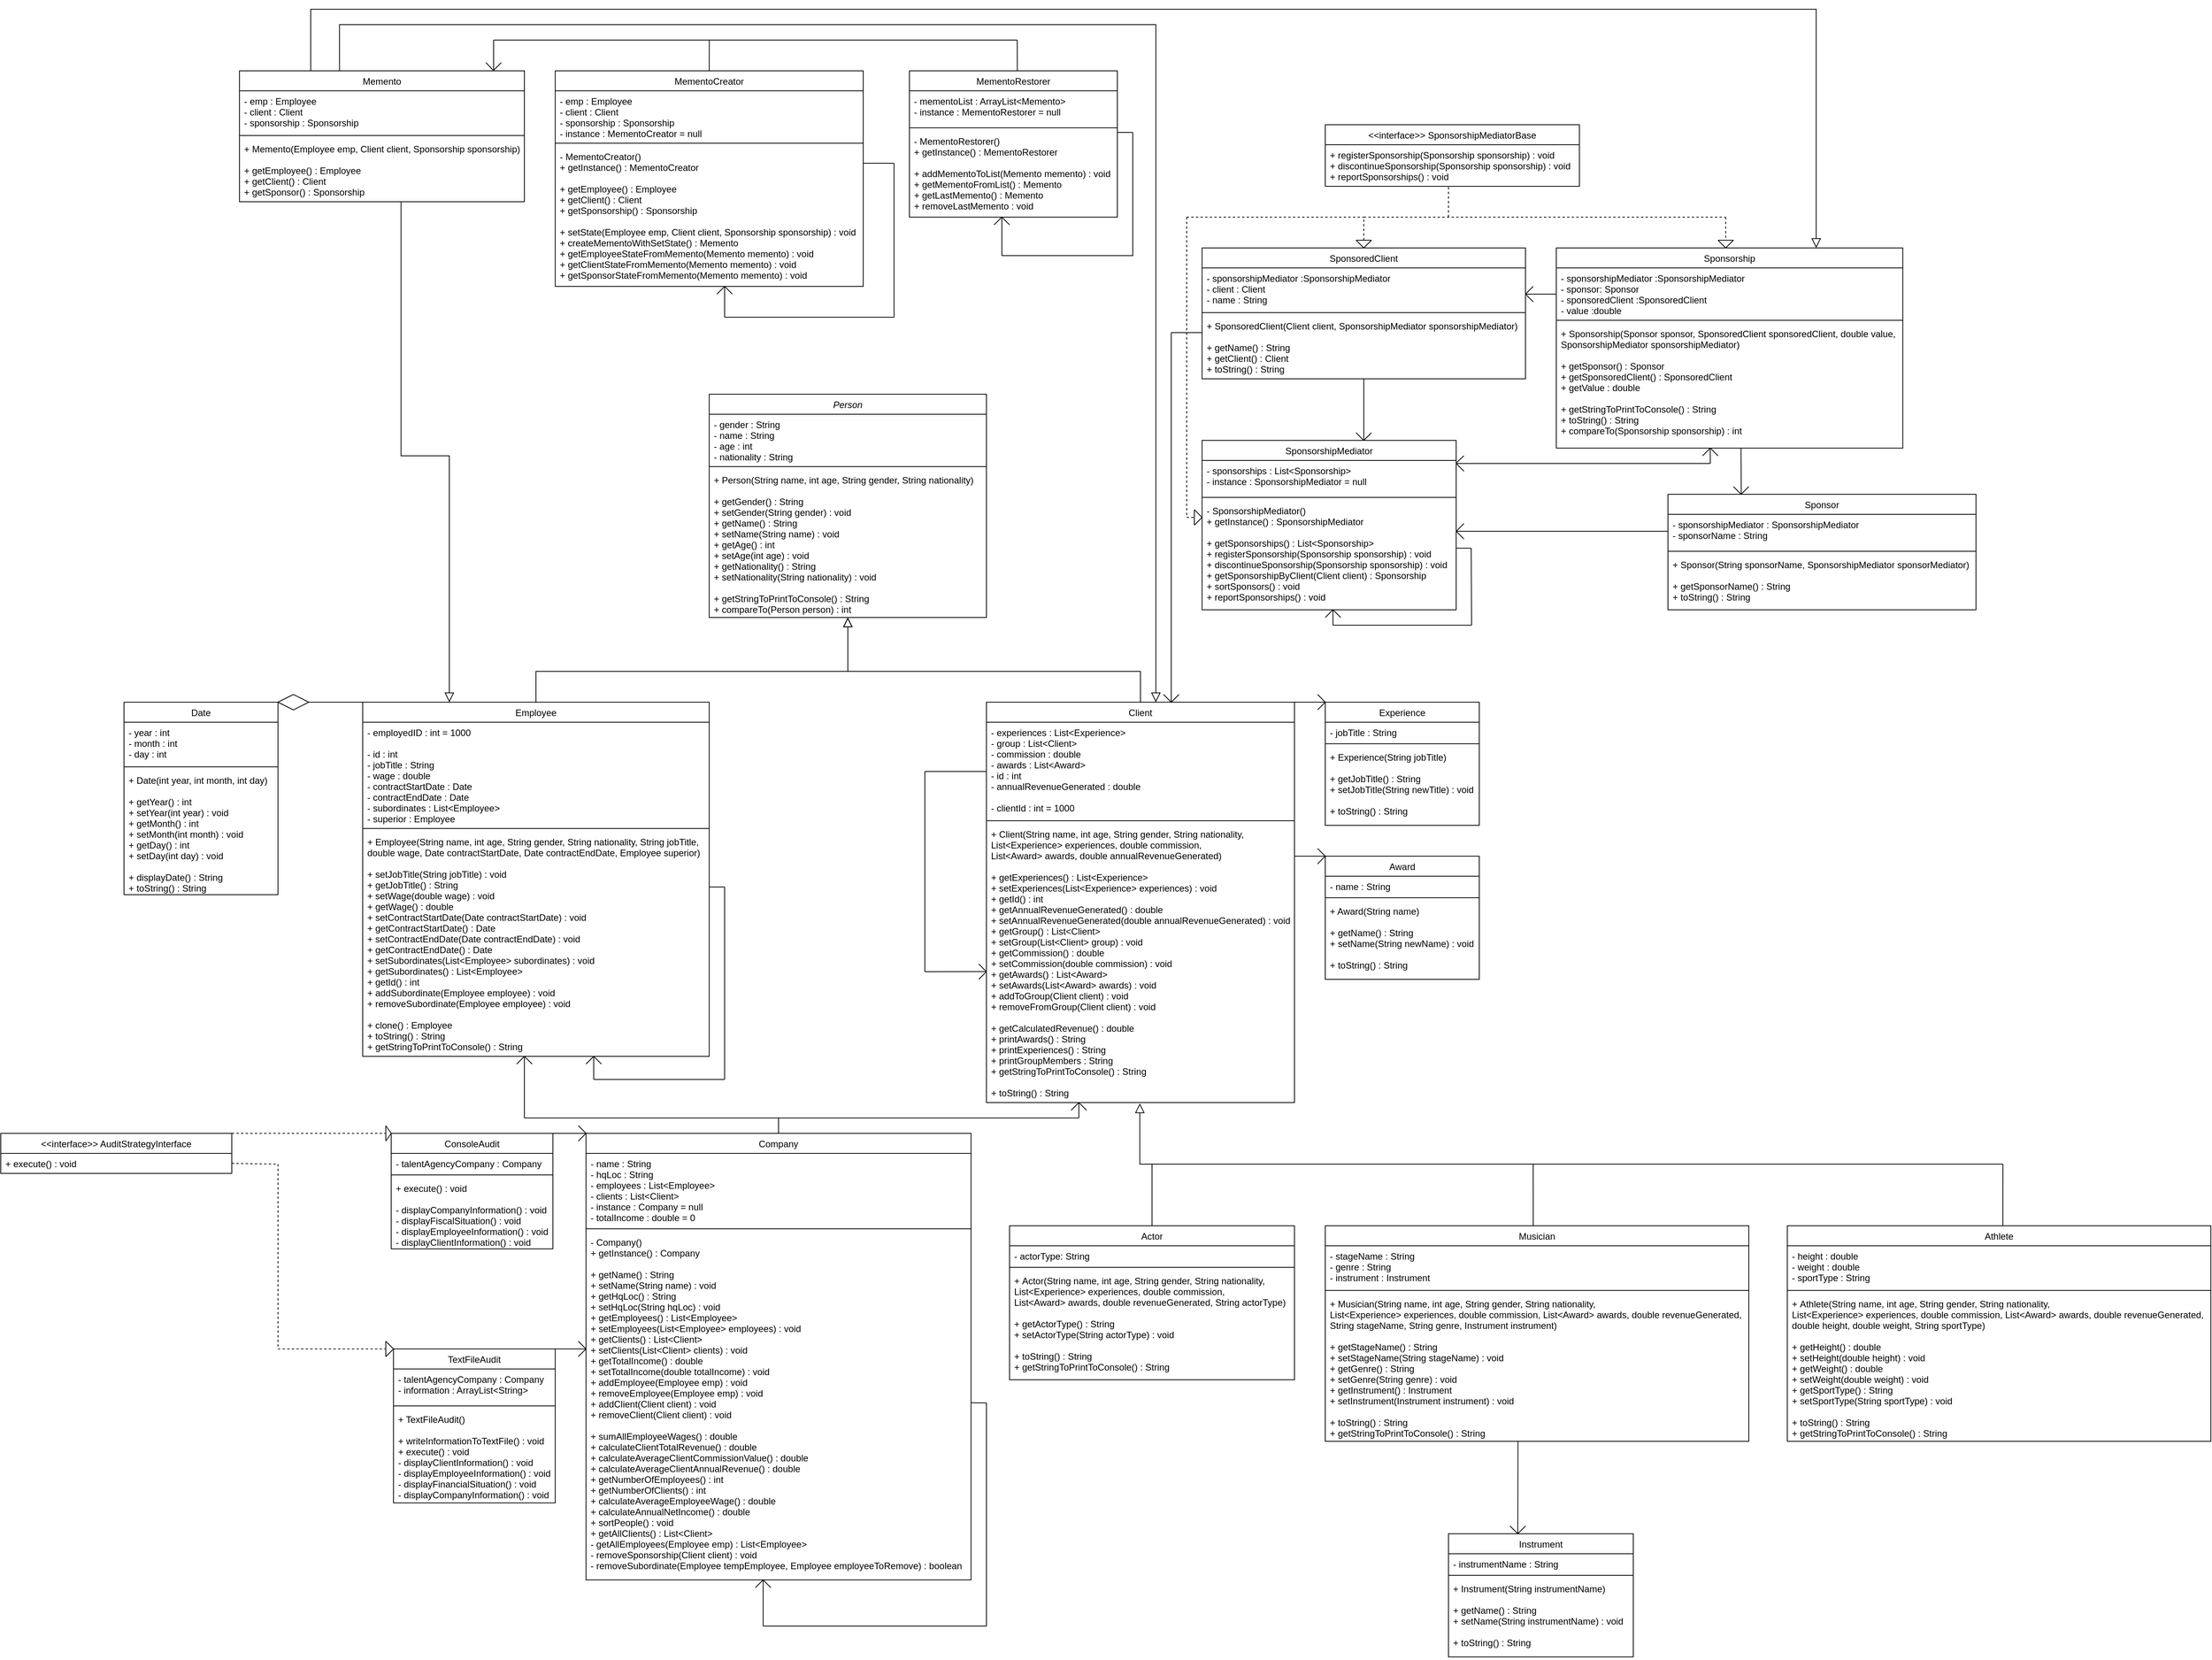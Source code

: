 <mxfile version="17.1.3" type="device"><diagram id="C5RBs43oDa-KdzZeNtuy" name="Page-1"><mxGraphModel dx="6394" dy="3709" grid="1" gridSize="10" guides="1" tooltips="1" connect="1" arrows="1" fold="1" page="1" pageScale="1" pageWidth="827" pageHeight="1169" math="0" shadow="0"><root><mxCell id="WIyWlLk6GJQsqaUBKTNV-0"/><mxCell id="WIyWlLk6GJQsqaUBKTNV-1" parent="WIyWlLk6GJQsqaUBKTNV-0"/><mxCell id="zkfFHV4jXpPFQw0GAbJ--0" value="Person" style="swimlane;fontStyle=2;align=center;verticalAlign=top;childLayout=stackLayout;horizontal=1;startSize=26;horizontalStack=0;resizeParent=1;resizeLast=0;collapsible=1;marginBottom=0;rounded=0;shadow=0;strokeWidth=1;" parent="WIyWlLk6GJQsqaUBKTNV-1" vertex="1"><mxGeometry width="360" height="290" as="geometry"><mxRectangle x="230" y="140" width="160" height="26" as="alternateBounds"/></mxGeometry></mxCell><mxCell id="zkfFHV4jXpPFQw0GAbJ--1" value="- gender : String&#10;- name : String&#10;- age : int&#10;- nationality : String" style="text;align=left;verticalAlign=top;spacingLeft=4;spacingRight=4;overflow=hidden;rotatable=0;points=[[0,0.5],[1,0.5]];portConstraint=eastwest;" parent="zkfFHV4jXpPFQw0GAbJ--0" vertex="1"><mxGeometry y="26" width="360" height="64" as="geometry"/></mxCell><mxCell id="zkfFHV4jXpPFQw0GAbJ--4" value="" style="line;html=1;strokeWidth=1;align=left;verticalAlign=middle;spacingTop=-1;spacingLeft=3;spacingRight=3;rotatable=0;labelPosition=right;points=[];portConstraint=eastwest;" parent="zkfFHV4jXpPFQw0GAbJ--0" vertex="1"><mxGeometry y="90" width="360" height="8" as="geometry"/></mxCell><mxCell id="zkfFHV4jXpPFQw0GAbJ--5" value="+ Person(String name, int age, String gender, String nationality)&#10;&#10;+ getGender() : String&#10;+ setGender(String gender) : void&#10;+ getName() : String&#10;+ setName(String name) : void&#10;+ getAge() : int&#10;+ setAge(int age) : void&#10;+ getNationality() : String&#10;+ setNationality(String nationality) : void&#10;&#10;+ getStringToPrintToConsole() : String&#10;+ compareTo(Person person) : int" style="text;align=left;verticalAlign=top;spacingLeft=4;spacingRight=4;overflow=hidden;rotatable=0;points=[[0,0.5],[1,0.5]];portConstraint=eastwest;" parent="zkfFHV4jXpPFQw0GAbJ--0" vertex="1"><mxGeometry y="98" width="360" height="192" as="geometry"/></mxCell><mxCell id="zkfFHV4jXpPFQw0GAbJ--17" value="Client" style="swimlane;fontStyle=0;align=center;verticalAlign=top;childLayout=stackLayout;horizontal=1;startSize=26;horizontalStack=0;resizeParent=1;resizeLast=0;collapsible=1;marginBottom=0;rounded=0;shadow=0;strokeWidth=1;" parent="WIyWlLk6GJQsqaUBKTNV-1" vertex="1"><mxGeometry x="360" y="400" width="400" height="520" as="geometry"><mxRectangle x="550" y="140" width="160" height="26" as="alternateBounds"/></mxGeometry></mxCell><mxCell id="zkfFHV4jXpPFQw0GAbJ--18" value="- experiences : List&lt;Experience&gt;&#10;- group : List&lt;Client&gt;&#10;- commission : double&#10;- awards : List&lt;Award&gt;&#10;- id : int&#10;- annualRevenueGenerated : double&#10;&#10;- clientId : int = 1000" style="text;align=left;verticalAlign=top;spacingLeft=4;spacingRight=4;overflow=hidden;rotatable=0;points=[[0,0.5],[1,0.5]];portConstraint=eastwest;" parent="zkfFHV4jXpPFQw0GAbJ--17" vertex="1"><mxGeometry y="26" width="400" height="124" as="geometry"/></mxCell><mxCell id="zkfFHV4jXpPFQw0GAbJ--23" value="" style="line;html=1;strokeWidth=1;align=left;verticalAlign=middle;spacingTop=-1;spacingLeft=3;spacingRight=3;rotatable=0;labelPosition=right;points=[];portConstraint=eastwest;" parent="zkfFHV4jXpPFQw0GAbJ--17" vertex="1"><mxGeometry y="150" width="400" height="8" as="geometry"/></mxCell><mxCell id="zkfFHV4jXpPFQw0GAbJ--24" value="+ Client(String name, int age, String gender, String nationality,&#10;List&lt;Experience&gt; experiences, double commission,&#10;List&lt;Award&gt; awards, double annualRevenueGenerated)&#10;&#10;+ getExperiences() : List&lt;Experience&gt;&#10;+ setExperiences(List&lt;Experience&gt; experiences) : void&#10;+ getId() : int&#10;+ getAnnualRevenueGenerated() : double&#10;+ setAnnualRevenueGenerated(double annualRevenueGenerated) : void&#10;+ getGroup() : List&lt;Client&gt;&#10;+ setGroup(List&lt;Client&gt; group) : void&#10;+ getCommission() : double&#10;+ setCommission(double commission) : void&#10;+ getAwards() : List&lt;Award&gt;&#10;+ setAwards(List&lt;Award&gt; awards) : void&#10;+ addToGroup(Client client) : void&#10;+ removeFromGroup(Client client) : void&#10;&#10;+ getCalculatedRevenue() : double&#10;+ printAwards() : String&#10;+ printExperiences() : String&#10;+ printGroupMembers : String&#10;+ getStringToPrintToConsole() : String&#10;&#10;+ toString() : String" style="text;align=left;verticalAlign=top;spacingLeft=4;spacingRight=4;overflow=hidden;rotatable=0;points=[[0,0.5],[1,0.5]];portConstraint=eastwest;" parent="zkfFHV4jXpPFQw0GAbJ--17" vertex="1"><mxGeometry y="158" width="400" height="362" as="geometry"/></mxCell><mxCell id="q39vzQZPhDJCyxMT8C2w-1" value="" style="endArrow=block;endSize=10;endFill=0;shadow=0;strokeWidth=1;rounded=0;edgeStyle=elbowEdgeStyle;elbow=vertical;exitX=0.5;exitY=0;exitDx=0;exitDy=0;entryX=0.5;entryY=1;entryDx=0;entryDy=0;entryPerimeter=0;" parent="WIyWlLk6GJQsqaUBKTNV-1" source="zkfFHV4jXpPFQw0GAbJ--17" target="zkfFHV4jXpPFQw0GAbJ--5" edge="1"><mxGeometry width="160" relative="1" as="geometry"><mxPoint x="420" y="370" as="sourcePoint"/><mxPoint x="260" y="360" as="targetPoint"/><Array as="points"><mxPoint x="260" y="360"/><mxPoint x="400" y="380"/><mxPoint x="350" y="350"/><mxPoint x="270" y="380"/><mxPoint x="240" y="410"/><mxPoint x="270" y="390"/><mxPoint x="220" y="400"/><mxPoint x="410" y="330"/><mxPoint x="450" y="250"/><mxPoint x="390" y="330"/><mxPoint x="370" y="360"/><mxPoint x="430" y="580"/></Array></mxGeometry></mxCell><mxCell id="q39vzQZPhDJCyxMT8C2w-6" value="Actor" style="swimlane;fontStyle=0;align=center;verticalAlign=top;childLayout=stackLayout;horizontal=1;startSize=26;horizontalStack=0;resizeParent=1;resizeLast=0;collapsible=1;marginBottom=0;rounded=0;shadow=0;strokeWidth=1;" parent="WIyWlLk6GJQsqaUBKTNV-1" vertex="1"><mxGeometry x="390" y="1080" width="370" height="200" as="geometry"><mxRectangle x="550" y="140" width="160" height="26" as="alternateBounds"/></mxGeometry></mxCell><mxCell id="q39vzQZPhDJCyxMT8C2w-7" value="- actorType: String" style="text;align=left;verticalAlign=top;spacingLeft=4;spacingRight=4;overflow=hidden;rotatable=0;points=[[0,0.5],[1,0.5]];portConstraint=eastwest;" parent="q39vzQZPhDJCyxMT8C2w-6" vertex="1"><mxGeometry y="26" width="370" height="24" as="geometry"/></mxCell><mxCell id="q39vzQZPhDJCyxMT8C2w-8" value="" style="line;html=1;strokeWidth=1;align=left;verticalAlign=middle;spacingTop=-1;spacingLeft=3;spacingRight=3;rotatable=0;labelPosition=right;points=[];portConstraint=eastwest;" parent="q39vzQZPhDJCyxMT8C2w-6" vertex="1"><mxGeometry y="50" width="370" height="8" as="geometry"/></mxCell><mxCell id="q39vzQZPhDJCyxMT8C2w-9" value="+ Actor(String name, int age, String gender, String nationality,&#10;List&lt;Experience&gt; experiences, double commission,&#10;List&lt;Award&gt; awards, double revenueGenerated, String actorType)&#10;&#10;+ getActorType() : String&#10;+ setActorType(String actorType) : void&#10;&#10;+ toString() : String&#10;+ getStringToPrintToConsole() : String" style="text;align=left;verticalAlign=top;spacingLeft=4;spacingRight=4;overflow=hidden;rotatable=0;points=[[0,0.5],[1,0.5]];portConstraint=eastwest;" parent="q39vzQZPhDJCyxMT8C2w-6" vertex="1"><mxGeometry y="58" width="370" height="142" as="geometry"/></mxCell><mxCell id="q39vzQZPhDJCyxMT8C2w-10" value="" style="endArrow=block;endSize=10;endFill=0;shadow=0;strokeWidth=1;rounded=0;edgeStyle=elbowEdgeStyle;elbow=vertical;exitX=0.5;exitY=0;exitDx=0;exitDy=0;entryX=0.498;entryY=1.003;entryDx=0;entryDy=0;entryPerimeter=0;" parent="WIyWlLk6GJQsqaUBKTNV-1" source="q39vzQZPhDJCyxMT8C2w-6" target="zkfFHV4jXpPFQw0GAbJ--24" edge="1"><mxGeometry width="160" relative="1" as="geometry"><mxPoint x="50" y="390" as="sourcePoint"/><mxPoint x="570" y="940" as="targetPoint"/><Array as="points"><mxPoint x="550" y="1000"/><mxPoint x="550" y="990"/><mxPoint x="700" y="960"/><mxPoint x="630" y="970"/><mxPoint x="620" y="740"/><mxPoint x="190" y="350"/><mxPoint x="170" y="350"/><mxPoint x="-100" y="400"/><mxPoint x="-130" y="430"/><mxPoint x="-100" y="410"/><mxPoint x="-150" y="420"/><mxPoint x="40" y="350"/><mxPoint x="80" y="270"/><mxPoint x="20" y="350"/><mxPoint y="380"/><mxPoint x="60" y="600"/></Array></mxGeometry></mxCell><mxCell id="q39vzQZPhDJCyxMT8C2w-11" value="Employee" style="swimlane;fontStyle=0;align=center;verticalAlign=top;childLayout=stackLayout;horizontal=1;startSize=26;horizontalStack=0;resizeParent=1;resizeLast=0;collapsible=1;marginBottom=0;rounded=0;shadow=0;strokeWidth=1;" parent="WIyWlLk6GJQsqaUBKTNV-1" vertex="1"><mxGeometry x="-450" y="400" width="450" height="460" as="geometry"><mxRectangle x="550" y="140" width="160" height="26" as="alternateBounds"/></mxGeometry></mxCell><mxCell id="q39vzQZPhDJCyxMT8C2w-12" value="- employedID : int = 1000&#10;&#9;&#10;&#9;- id : int&#10;&#9;- jobTitle : String&#10;&#9;- wage : double&#10;&#9;- contractStartDate : Date&#10;&#9;- contractEndDate : Date&#10;&#9;- subordinates : List&lt;Employee&gt;&#10;&#9;- superior : Employee" style="text;align=left;verticalAlign=top;spacingLeft=4;spacingRight=4;overflow=hidden;rotatable=0;points=[[0,0.5],[1,0.5]];portConstraint=eastwest;" parent="q39vzQZPhDJCyxMT8C2w-11" vertex="1"><mxGeometry y="26" width="450" height="134" as="geometry"/></mxCell><mxCell id="q39vzQZPhDJCyxMT8C2w-13" value="" style="line;html=1;strokeWidth=1;align=left;verticalAlign=middle;spacingTop=-1;spacingLeft=3;spacingRight=3;rotatable=0;labelPosition=right;points=[];portConstraint=eastwest;" parent="q39vzQZPhDJCyxMT8C2w-11" vertex="1"><mxGeometry y="160" width="450" height="8" as="geometry"/></mxCell><mxCell id="q39vzQZPhDJCyxMT8C2w-14" value="+ Employee(String name, int age, String gender, String nationality, String jobTitle,&#10;&#9;&#9;&#9;double wage, Date contractStartDate, Date contractEndDate, Employee superior)&#10;&#10;+ setJobTitle(String jobTitle) : void&#10;+ getJobTitle() : String&#10;+ setWage(double wage) : void&#10;+ getWage() : double&#10;+ setContractStartDate(Date contractStartDate) : void&#10;+ getContractStartDate() : Date&#10;+ setContractEndDate(Date contractEndDate) : void&#10;+ getContractEndDate() : Date&#10;+ setSubordinates(List&lt;Employee&gt; subordinates) : void&#10;+ getSubordinates() : List&lt;Employee&gt;&#10;+ getId() : int&#10;+ addSubordinate(Employee employee) : void&#10;+ removeSubordinate(Employee employee) : void&#10;&#10;+ clone() : Employee&#10;+ toString() : String&#10;+ getStringToPrintToConsole() : String" style="text;align=left;verticalAlign=top;spacingLeft=4;spacingRight=4;overflow=hidden;rotatable=0;points=[[0,0.5],[1,0.5]];portConstraint=eastwest;" parent="q39vzQZPhDJCyxMT8C2w-11" vertex="1"><mxGeometry y="168" width="450" height="292" as="geometry"/></mxCell><mxCell id="q39vzQZPhDJCyxMT8C2w-15" value="" style="endArrow=block;endSize=10;endFill=0;shadow=0;strokeWidth=1;rounded=0;edgeStyle=elbowEdgeStyle;elbow=vertical;exitX=0.5;exitY=0;exitDx=0;exitDy=0;" parent="WIyWlLk6GJQsqaUBKTNV-1" source="q39vzQZPhDJCyxMT8C2w-11" target="zkfFHV4jXpPFQw0GAbJ--5" edge="1"><mxGeometry width="160" relative="1" as="geometry"><mxPoint x="-978.98" y="-91.06" as="sourcePoint"/><mxPoint x="-500" y="429.996" as="targetPoint"/><Array as="points"><mxPoint x="180" y="360"/><mxPoint x="-398.98" y="488.94"/><mxPoint x="-408.98" y="258.94"/><mxPoint x="-838.98" y="-131.06"/><mxPoint x="-858.98" y="-131.06"/><mxPoint x="-1128.98" y="-81.06"/><mxPoint x="-1158.98" y="-51.06"/><mxPoint x="-1128.98" y="-71.06"/><mxPoint x="-1178.98" y="-61.06"/><mxPoint x="-988.98" y="-131.06"/><mxPoint x="-948.98" y="-211.06"/><mxPoint x="-1008.98" y="-131.06"/><mxPoint x="-1028.98" y="-101.06"/><mxPoint x="-968.98" y="118.94"/></Array></mxGeometry></mxCell><mxCell id="q39vzQZPhDJCyxMT8C2w-24" value="Experience" style="swimlane;fontStyle=0;align=center;verticalAlign=top;childLayout=stackLayout;horizontal=1;startSize=26;horizontalStack=0;resizeParent=1;resizeLast=0;collapsible=1;marginBottom=0;rounded=0;shadow=0;strokeWidth=1;" parent="WIyWlLk6GJQsqaUBKTNV-1" vertex="1"><mxGeometry x="800" y="400" width="200" height="160" as="geometry"><mxRectangle x="550" y="140" width="160" height="26" as="alternateBounds"/></mxGeometry></mxCell><mxCell id="q39vzQZPhDJCyxMT8C2w-25" value="- jobTitle : String" style="text;align=left;verticalAlign=top;spacingLeft=4;spacingRight=4;overflow=hidden;rotatable=0;points=[[0,0.5],[1,0.5]];portConstraint=eastwest;" parent="q39vzQZPhDJCyxMT8C2w-24" vertex="1"><mxGeometry y="26" width="200" height="24" as="geometry"/></mxCell><mxCell id="q39vzQZPhDJCyxMT8C2w-26" value="" style="line;html=1;strokeWidth=1;align=left;verticalAlign=middle;spacingTop=-1;spacingLeft=3;spacingRight=3;rotatable=0;labelPosition=right;points=[];portConstraint=eastwest;" parent="q39vzQZPhDJCyxMT8C2w-24" vertex="1"><mxGeometry y="50" width="200" height="8" as="geometry"/></mxCell><mxCell id="q39vzQZPhDJCyxMT8C2w-27" value="+ Experience(String jobTitle)&#10;&#10;+ getJobTitle() : String&#10;+ setJobTitle(String newTitle) : void&#10;&#10;+ toString() : String" style="text;align=left;verticalAlign=top;spacingLeft=4;spacingRight=4;overflow=hidden;rotatable=0;points=[[0,0.5],[1,0.5]];portConstraint=eastwest;" parent="q39vzQZPhDJCyxMT8C2w-24" vertex="1"><mxGeometry y="58" width="200" height="102" as="geometry"/></mxCell><mxCell id="q39vzQZPhDJCyxMT8C2w-29" value="" style="endArrow=none;html=1;rounded=0;exitX=0;exitY=0;exitDx=0;exitDy=0;" parent="WIyWlLk6GJQsqaUBKTNV-1" source="q39vzQZPhDJCyxMT8C2w-24" edge="1"><mxGeometry width="50" height="50" relative="1" as="geometry"><mxPoint x="700" y="400" as="sourcePoint"/><mxPoint x="790" y="390" as="targetPoint"/></mxGeometry></mxCell><mxCell id="q39vzQZPhDJCyxMT8C2w-30" value="" style="endArrow=none;html=1;rounded=0;exitX=0;exitY=0;exitDx=0;exitDy=0;" parent="WIyWlLk6GJQsqaUBKTNV-1" source="q39vzQZPhDJCyxMT8C2w-24" edge="1"><mxGeometry width="50" height="50" relative="1" as="geometry"><mxPoint x="700" y="400" as="sourcePoint"/><mxPoint x="790" y="410" as="targetPoint"/></mxGeometry></mxCell><mxCell id="q39vzQZPhDJCyxMT8C2w-31" value="Award" style="swimlane;fontStyle=0;align=center;verticalAlign=top;childLayout=stackLayout;horizontal=1;startSize=26;horizontalStack=0;resizeParent=1;resizeLast=0;collapsible=1;marginBottom=0;rounded=0;shadow=0;strokeWidth=1;" parent="WIyWlLk6GJQsqaUBKTNV-1" vertex="1"><mxGeometry x="800" y="600" width="200" height="160" as="geometry"><mxRectangle x="550" y="140" width="160" height="26" as="alternateBounds"/></mxGeometry></mxCell><mxCell id="q39vzQZPhDJCyxMT8C2w-32" value="- name : String" style="text;align=left;verticalAlign=top;spacingLeft=4;spacingRight=4;overflow=hidden;rotatable=0;points=[[0,0.5],[1,0.5]];portConstraint=eastwest;" parent="q39vzQZPhDJCyxMT8C2w-31" vertex="1"><mxGeometry y="26" width="200" height="24" as="geometry"/></mxCell><mxCell id="q39vzQZPhDJCyxMT8C2w-33" value="" style="line;html=1;strokeWidth=1;align=left;verticalAlign=middle;spacingTop=-1;spacingLeft=3;spacingRight=3;rotatable=0;labelPosition=right;points=[];portConstraint=eastwest;" parent="q39vzQZPhDJCyxMT8C2w-31" vertex="1"><mxGeometry y="50" width="200" height="8" as="geometry"/></mxCell><mxCell id="q39vzQZPhDJCyxMT8C2w-34" value="+ Award(String name)&#10;&#10;+ getName() : String&#10;+ setName(String newName) : void&#10;&#10;+ toString() : String" style="text;align=left;verticalAlign=top;spacingLeft=4;spacingRight=4;overflow=hidden;rotatable=0;points=[[0,0.5],[1,0.5]];portConstraint=eastwest;" parent="q39vzQZPhDJCyxMT8C2w-31" vertex="1"><mxGeometry y="58" width="200" height="102" as="geometry"/></mxCell><mxCell id="q39vzQZPhDJCyxMT8C2w-35" value="" style="endArrow=none;html=1;rounded=0;exitX=0;exitY=0;exitDx=0;exitDy=0;" parent="WIyWlLk6GJQsqaUBKTNV-1" source="q39vzQZPhDJCyxMT8C2w-31" edge="1"><mxGeometry width="50" height="50" relative="1" as="geometry"><mxPoint x="700" y="600" as="sourcePoint"/><mxPoint x="790" y="590" as="targetPoint"/></mxGeometry></mxCell><mxCell id="q39vzQZPhDJCyxMT8C2w-36" value="" style="endArrow=none;html=1;rounded=0;exitX=0;exitY=0;exitDx=0;exitDy=0;" parent="WIyWlLk6GJQsqaUBKTNV-1" source="q39vzQZPhDJCyxMT8C2w-31" edge="1"><mxGeometry width="50" height="50" relative="1" as="geometry"><mxPoint x="700" y="600" as="sourcePoint"/><mxPoint x="790" y="610" as="targetPoint"/></mxGeometry></mxCell><mxCell id="q39vzQZPhDJCyxMT8C2w-37" value="" style="endArrow=none;html=1;rounded=0;entryX=0;entryY=0;entryDx=0;entryDy=0;exitX=1;exitY=0.116;exitDx=0;exitDy=0;exitPerimeter=0;" parent="WIyWlLk6GJQsqaUBKTNV-1" edge="1" source="zkfFHV4jXpPFQw0GAbJ--24"><mxGeometry width="50" height="50" relative="1" as="geometry"><mxPoint x="770" y="600" as="sourcePoint"/><mxPoint x="800" y="600" as="targetPoint"/></mxGeometry></mxCell><mxCell id="q39vzQZPhDJCyxMT8C2w-38" value="Date" style="swimlane;fontStyle=0;align=center;verticalAlign=top;childLayout=stackLayout;horizontal=1;startSize=26;horizontalStack=0;resizeParent=1;resizeLast=0;collapsible=1;marginBottom=0;rounded=0;shadow=0;strokeWidth=1;" parent="WIyWlLk6GJQsqaUBKTNV-1" vertex="1"><mxGeometry x="-760" y="400" width="200" height="250" as="geometry"><mxRectangle x="550" y="140" width="160" height="26" as="alternateBounds"/></mxGeometry></mxCell><mxCell id="q39vzQZPhDJCyxMT8C2w-39" value="- year : int&#10;- month : int&#10;- day : int" style="text;align=left;verticalAlign=top;spacingLeft=4;spacingRight=4;overflow=hidden;rotatable=0;points=[[0,0.5],[1,0.5]];portConstraint=eastwest;" parent="q39vzQZPhDJCyxMT8C2w-38" vertex="1"><mxGeometry y="26" width="200" height="54" as="geometry"/></mxCell><mxCell id="q39vzQZPhDJCyxMT8C2w-40" value="" style="line;html=1;strokeWidth=1;align=left;verticalAlign=middle;spacingTop=-1;spacingLeft=3;spacingRight=3;rotatable=0;labelPosition=right;points=[];portConstraint=eastwest;" parent="q39vzQZPhDJCyxMT8C2w-38" vertex="1"><mxGeometry y="80" width="200" height="8" as="geometry"/></mxCell><mxCell id="q39vzQZPhDJCyxMT8C2w-41" value="+ Date(int year, int month, int day)&#10;&#10;+ getYear() : int&#10;+ setYear(int year) : void&#10;+ getMonth() : int&#10;+ setMonth(int month) : void&#10;+ getDay() : int&#10;+ setDay(int day) : void&#10;&#10;+ displayDate() : String&#10;+ toString() : String" style="text;align=left;verticalAlign=top;spacingLeft=4;spacingRight=4;overflow=hidden;rotatable=0;points=[[0,0.5],[1,0.5]];portConstraint=eastwest;" parent="q39vzQZPhDJCyxMT8C2w-38" vertex="1"><mxGeometry y="88" width="200" height="162" as="geometry"/></mxCell><mxCell id="q39vzQZPhDJCyxMT8C2w-44" value="" style="endArrow=none;html=1;rounded=0;entryX=0;entryY=0;entryDx=0;entryDy=0;" parent="WIyWlLk6GJQsqaUBKTNV-1" target="q39vzQZPhDJCyxMT8C2w-11" edge="1"><mxGeometry width="50" height="50" relative="1" as="geometry"><mxPoint x="-520" y="400" as="sourcePoint"/><mxPoint x="-430" y="370" as="targetPoint"/></mxGeometry></mxCell><mxCell id="q39vzQZPhDJCyxMT8C2w-45" value="" style="endArrow=none;html=1;rounded=0;exitX=1;exitY=0;exitDx=0;exitDy=0;" parent="WIyWlLk6GJQsqaUBKTNV-1" source="q39vzQZPhDJCyxMT8C2w-38" edge="1"><mxGeometry width="50" height="50" relative="1" as="geometry"><mxPoint x="-510" y="410" as="sourcePoint"/><mxPoint x="-540" y="410" as="targetPoint"/></mxGeometry></mxCell><mxCell id="q39vzQZPhDJCyxMT8C2w-46" value="" style="endArrow=none;html=1;rounded=0;exitX=1;exitY=0;exitDx=0;exitDy=0;" parent="WIyWlLk6GJQsqaUBKTNV-1" source="q39vzQZPhDJCyxMT8C2w-38" edge="1"><mxGeometry width="50" height="50" relative="1" as="geometry"><mxPoint x="-500" y="420" as="sourcePoint"/><mxPoint x="-540" y="390" as="targetPoint"/></mxGeometry></mxCell><mxCell id="q39vzQZPhDJCyxMT8C2w-48" value="" style="endArrow=none;html=1;rounded=0;" parent="WIyWlLk6GJQsqaUBKTNV-1" edge="1"><mxGeometry width="50" height="50" relative="1" as="geometry"><mxPoint x="-540" y="410" as="sourcePoint"/><mxPoint x="-520" y="400" as="targetPoint"/></mxGeometry></mxCell><mxCell id="q39vzQZPhDJCyxMT8C2w-49" value="" style="endArrow=none;html=1;rounded=0;" parent="WIyWlLk6GJQsqaUBKTNV-1" edge="1"><mxGeometry width="50" height="50" relative="1" as="geometry"><mxPoint x="-540" y="390" as="sourcePoint"/><mxPoint x="-520" y="400" as="targetPoint"/></mxGeometry></mxCell><mxCell id="q39vzQZPhDJCyxMT8C2w-50" value="Company" style="swimlane;fontStyle=0;align=center;verticalAlign=top;childLayout=stackLayout;horizontal=1;startSize=26;horizontalStack=0;resizeParent=1;resizeLast=0;collapsible=1;marginBottom=0;rounded=0;shadow=0;strokeWidth=1;" parent="WIyWlLk6GJQsqaUBKTNV-1" vertex="1"><mxGeometry x="-160" y="960" width="500" height="580" as="geometry"><mxRectangle x="550" y="140" width="160" height="26" as="alternateBounds"/></mxGeometry></mxCell><mxCell id="q39vzQZPhDJCyxMT8C2w-51" value="- name : String&#10;- hqLoc : String&#10;- employees : List&lt;Employee&gt;&#10;- clients : List&lt;Client&gt;&#10;- instance : Company = null&#10;- totalIncome : double = 0" style="text;align=left;verticalAlign=top;spacingLeft=4;spacingRight=4;overflow=hidden;rotatable=0;points=[[0,0.5],[1,0.5]];portConstraint=eastwest;" parent="q39vzQZPhDJCyxMT8C2w-50" vertex="1"><mxGeometry y="26" width="500" height="94" as="geometry"/></mxCell><mxCell id="q39vzQZPhDJCyxMT8C2w-52" value="" style="line;html=1;strokeWidth=1;align=left;verticalAlign=middle;spacingTop=-1;spacingLeft=3;spacingRight=3;rotatable=0;labelPosition=right;points=[];portConstraint=eastwest;" parent="q39vzQZPhDJCyxMT8C2w-50" vertex="1"><mxGeometry y="120" width="500" height="8" as="geometry"/></mxCell><mxCell id="q39vzQZPhDJCyxMT8C2w-53" value="- Company()&#10;+ getInstance() : Company&#10;&#10;+ getName() : String&#10;+ setName(String name) : void&#10;+ getHqLoc() : String&#10;+ setHqLoc(String hqLoc) : void&#10;+ getEmployees() : List&lt;Employee&gt;&#10;+ setEmployees(List&lt;Employee&gt; employees) : void&#10;+ getClients() : List&lt;Client&gt;&#10;+ setClients(List&lt;Client&gt; clients) : void&#10;+ getTotalIncome() : double&#10;+ setTotalIncome(double totalIncome) : void&#10;+ addEmployee(Employee emp) : void&#10;+ removeEmployee(Employee emp) : void&#10;+ addClient(Client client) : void&#10;+ removeClient(Client client) : void&#10;&#10;+ sumAllEmployeeWages() : double&#10;+ calculateClientTotalRevenue() : double&#10;+ calculateAverageClientCommissionValue() : double&#10;+ calculateAverageClientAnnualRevenue() : double&#10;+ getNumberOfEmployees() : int&#10;+ getNumberOfClients() : int&#10;+ calculateAverageEmployeeWage() : double&#10;+ calculateAnnualNetIncome() : double&#10;+ sortPeople() : void&#10;+ getAllClients() : List&lt;Client&gt;&#10;- getAllEmployees(Employee emp) : List&lt;Employee&gt;&#10;- removeSponsorship(Client client) : void&#10;- removeSubordinate(Employee tempEmployee, Employee employeeToRemove) : boolean" style="text;align=left;verticalAlign=top;spacingLeft=4;spacingRight=4;overflow=hidden;rotatable=0;points=[[0,0.5],[1,0.5]];portConstraint=eastwest;" parent="q39vzQZPhDJCyxMT8C2w-50" vertex="1"><mxGeometry y="128" width="500" height="452" as="geometry"/></mxCell><mxCell id="q39vzQZPhDJCyxMT8C2w-58" value="ConsoleAudit" style="swimlane;fontStyle=0;align=center;verticalAlign=top;childLayout=stackLayout;horizontal=1;startSize=26;horizontalStack=0;resizeParent=1;resizeLast=0;collapsible=1;marginBottom=0;rounded=0;shadow=0;strokeWidth=1;" parent="WIyWlLk6GJQsqaUBKTNV-1" vertex="1"><mxGeometry x="-413" y="960" width="210" height="150" as="geometry"><mxRectangle x="550" y="140" width="160" height="26" as="alternateBounds"/></mxGeometry></mxCell><mxCell id="q39vzQZPhDJCyxMT8C2w-59" value="- talentAgencyCompany : Company" style="text;align=left;verticalAlign=top;spacingLeft=4;spacingRight=4;overflow=hidden;rotatable=0;points=[[0,0.5],[1,0.5]];portConstraint=eastwest;" parent="q39vzQZPhDJCyxMT8C2w-58" vertex="1"><mxGeometry y="26" width="210" height="24" as="geometry"/></mxCell><mxCell id="q39vzQZPhDJCyxMT8C2w-60" value="" style="line;html=1;strokeWidth=1;align=left;verticalAlign=middle;spacingTop=-1;spacingLeft=3;spacingRight=3;rotatable=0;labelPosition=right;points=[];portConstraint=eastwest;" parent="q39vzQZPhDJCyxMT8C2w-58" vertex="1"><mxGeometry y="50" width="210" height="8" as="geometry"/></mxCell><mxCell id="q39vzQZPhDJCyxMT8C2w-61" value="+ execute() : void&#10;&#10;- displayCompanyInformation() : void&#10;- displayFiscalSituation() : void&#10;- displayEmployeeInformation() : void&#10;- displayClientInformation() : void" style="text;align=left;verticalAlign=top;spacingLeft=4;spacingRight=4;overflow=hidden;rotatable=0;points=[[0,0.5],[1,0.5]];portConstraint=eastwest;" parent="q39vzQZPhDJCyxMT8C2w-58" vertex="1"><mxGeometry y="58" width="210" height="92" as="geometry"/></mxCell><mxCell id="q39vzQZPhDJCyxMT8C2w-62" value="TextFileAudit" style="swimlane;fontStyle=0;align=center;verticalAlign=top;childLayout=stackLayout;horizontal=1;startSize=26;horizontalStack=0;resizeParent=1;resizeLast=0;collapsible=1;marginBottom=0;rounded=0;shadow=0;strokeWidth=1;" parent="WIyWlLk6GJQsqaUBKTNV-1" vertex="1"><mxGeometry x="-410" y="1240" width="210" height="200" as="geometry"><mxRectangle x="550" y="140" width="160" height="26" as="alternateBounds"/></mxGeometry></mxCell><mxCell id="q39vzQZPhDJCyxMT8C2w-63" value="- talentAgencyCompany : Company&#10;- information : ArrayList&lt;String&gt;" style="text;align=left;verticalAlign=top;spacingLeft=4;spacingRight=4;overflow=hidden;rotatable=0;points=[[0,0.5],[1,0.5]];portConstraint=eastwest;" parent="q39vzQZPhDJCyxMT8C2w-62" vertex="1"><mxGeometry y="26" width="210" height="44" as="geometry"/></mxCell><mxCell id="q39vzQZPhDJCyxMT8C2w-64" value="" style="line;html=1;strokeWidth=1;align=left;verticalAlign=middle;spacingTop=-1;spacingLeft=3;spacingRight=3;rotatable=0;labelPosition=right;points=[];portConstraint=eastwest;" parent="q39vzQZPhDJCyxMT8C2w-62" vertex="1"><mxGeometry y="70" width="210" height="8" as="geometry"/></mxCell><mxCell id="q39vzQZPhDJCyxMT8C2w-65" value="+ TextFileAudit()&#10;&#10;+ writeInformationToTextFile() : void&#10;+ execute() : void&#10;- displayClientInformation() : void&#10;- displayEmployeeInformation() : void&#10;- displayFinancialSituation() : void&#10;- displayCompanyInformation() : void" style="text;align=left;verticalAlign=top;spacingLeft=4;spacingRight=4;overflow=hidden;rotatable=0;points=[[0,0.5],[1,0.5]];portConstraint=eastwest;" parent="q39vzQZPhDJCyxMT8C2w-62" vertex="1"><mxGeometry y="78" width="210" height="122" as="geometry"/></mxCell><mxCell id="q39vzQZPhDJCyxMT8C2w-67" value="" style="endArrow=none;html=1;rounded=0;exitX=0;exitY=0;exitDx=0;exitDy=0;" parent="WIyWlLk6GJQsqaUBKTNV-1" edge="1"><mxGeometry width="50" height="50" relative="1" as="geometry"><mxPoint x="-160" y="960" as="sourcePoint"/><mxPoint x="-170" y="950" as="targetPoint"/></mxGeometry></mxCell><mxCell id="q39vzQZPhDJCyxMT8C2w-68" value="" style="endArrow=none;html=1;rounded=0;exitX=0;exitY=0;exitDx=0;exitDy=0;" parent="WIyWlLk6GJQsqaUBKTNV-1" edge="1"><mxGeometry width="50" height="50" relative="1" as="geometry"><mxPoint x="-160" y="960" as="sourcePoint"/><mxPoint x="-170" y="970" as="targetPoint"/></mxGeometry></mxCell><mxCell id="q39vzQZPhDJCyxMT8C2w-70" value="" style="endArrow=none;html=1;rounded=0;exitX=1;exitY=0;exitDx=0;exitDy=0;" parent="WIyWlLk6GJQsqaUBKTNV-1" source="zkfFHV4jXpPFQw0GAbJ--17" edge="1"><mxGeometry width="50" height="50" relative="1" as="geometry"><mxPoint x="700" y="390" as="sourcePoint"/><mxPoint x="800" y="400" as="targetPoint"/></mxGeometry></mxCell><mxCell id="q39vzQZPhDJCyxMT8C2w-71" value="" style="endArrow=none;html=1;rounded=0;entryX=1;entryY=0;entryDx=0;entryDy=0;" parent="WIyWlLk6GJQsqaUBKTNV-1" target="q39vzQZPhDJCyxMT8C2w-58" edge="1"><mxGeometry width="50" height="50" relative="1" as="geometry"><mxPoint x="-160" y="960" as="sourcePoint"/><mxPoint x="-80" y="960" as="targetPoint"/></mxGeometry></mxCell><mxCell id="q39vzQZPhDJCyxMT8C2w-72" value="" style="endArrow=none;html=1;rounded=0;exitX=0;exitY=0;exitDx=0;exitDy=0;" parent="WIyWlLk6GJQsqaUBKTNV-1" edge="1"><mxGeometry width="50" height="50" relative="1" as="geometry"><mxPoint x="-160" y="1240" as="sourcePoint"/><mxPoint x="-170" y="1230" as="targetPoint"/></mxGeometry></mxCell><mxCell id="q39vzQZPhDJCyxMT8C2w-74" value="" style="endArrow=none;html=1;rounded=0;entryX=1;entryY=0;entryDx=0;entryDy=0;" parent="WIyWlLk6GJQsqaUBKTNV-1" edge="1"><mxGeometry width="50" height="50" relative="1" as="geometry"><mxPoint x="-160" y="1240" as="sourcePoint"/><mxPoint x="-200" y="1240" as="targetPoint"/></mxGeometry></mxCell><mxCell id="q39vzQZPhDJCyxMT8C2w-75" value="" style="endArrow=none;html=1;rounded=0;" parent="WIyWlLk6GJQsqaUBKTNV-1" edge="1"><mxGeometry width="50" height="50" relative="1" as="geometry"><mxPoint x="70" y="1600" as="sourcePoint"/><mxPoint x="70" y="1540" as="targetPoint"/></mxGeometry></mxCell><mxCell id="q39vzQZPhDJCyxMT8C2w-76" value="" style="endArrow=none;html=1;rounded=0;" parent="WIyWlLk6GJQsqaUBKTNV-1" edge="1"><mxGeometry width="50" height="50" relative="1" as="geometry"><mxPoint x="60" y="1550" as="sourcePoint"/><mxPoint x="70" y="1540" as="targetPoint"/><Array as="points"/></mxGeometry></mxCell><mxCell id="q39vzQZPhDJCyxMT8C2w-77" value="" style="endArrow=none;html=1;rounded=0;" parent="WIyWlLk6GJQsqaUBKTNV-1" edge="1"><mxGeometry width="50" height="50" relative="1" as="geometry"><mxPoint x="80" y="1550" as="sourcePoint"/><mxPoint x="70" y="1540" as="targetPoint"/></mxGeometry></mxCell><mxCell id="q39vzQZPhDJCyxMT8C2w-78" value="" style="endArrow=none;html=1;rounded=0;" parent="WIyWlLk6GJQsqaUBKTNV-1" edge="1"><mxGeometry width="50" height="50" relative="1" as="geometry"><mxPoint x="70" y="1600" as="sourcePoint"/><mxPoint x="360" y="1600" as="targetPoint"/></mxGeometry></mxCell><mxCell id="q39vzQZPhDJCyxMT8C2w-79" value="" style="endArrow=none;html=1;rounded=0;" parent="WIyWlLk6GJQsqaUBKTNV-1" edge="1"><mxGeometry width="50" height="50" relative="1" as="geometry"><mxPoint x="360" y="1600" as="sourcePoint"/><mxPoint x="360" y="1310" as="targetPoint"/></mxGeometry></mxCell><mxCell id="q39vzQZPhDJCyxMT8C2w-82" value="" style="endArrow=none;html=1;rounded=0;exitX=1;exitY=0.491;exitDx=0;exitDy=0;exitPerimeter=0;" parent="WIyWlLk6GJQsqaUBKTNV-1" source="q39vzQZPhDJCyxMT8C2w-53" edge="1"><mxGeometry width="50" height="50" relative="1" as="geometry"><mxPoint x="260" y="1350" as="sourcePoint"/><mxPoint x="360" y="1310" as="targetPoint"/></mxGeometry></mxCell><mxCell id="q39vzQZPhDJCyxMT8C2w-84" value="&lt;&lt;interface&gt;&gt; AuditStrategyInterface" style="swimlane;fontStyle=0;align=center;verticalAlign=top;childLayout=stackLayout;horizontal=1;startSize=26;horizontalStack=0;resizeParent=1;resizeLast=0;collapsible=1;marginBottom=0;rounded=0;shadow=0;strokeWidth=1;" parent="WIyWlLk6GJQsqaUBKTNV-1" vertex="1"><mxGeometry x="-920" y="960" width="300" height="52" as="geometry"><mxRectangle x="550" y="140" width="160" height="26" as="alternateBounds"/></mxGeometry></mxCell><mxCell id="q39vzQZPhDJCyxMT8C2w-85" value="+ execute() : void" style="text;align=left;verticalAlign=top;spacingLeft=4;spacingRight=4;overflow=hidden;rotatable=0;points=[[0,0.5],[1,0.5]];portConstraint=eastwest;" parent="q39vzQZPhDJCyxMT8C2w-84" vertex="1"><mxGeometry y="26" width="300" height="26" as="geometry"/></mxCell><mxCell id="q39vzQZPhDJCyxMT8C2w-88" value="" style="endArrow=none;html=1;rounded=0;entryX=0;entryY=0;entryDx=0;entryDy=0;" parent="WIyWlLk6GJQsqaUBKTNV-1" target="q39vzQZPhDJCyxMT8C2w-58" edge="1"><mxGeometry width="50" height="50" relative="1" as="geometry"><mxPoint x="-420" y="970" as="sourcePoint"/><mxPoint x="-530" y="960" as="targetPoint"/></mxGeometry></mxCell><mxCell id="q39vzQZPhDJCyxMT8C2w-89" value="" style="endArrow=none;html=1;rounded=0;entryX=0;entryY=0;entryDx=0;entryDy=0;" parent="WIyWlLk6GJQsqaUBKTNV-1" target="q39vzQZPhDJCyxMT8C2w-58" edge="1"><mxGeometry width="50" height="50" relative="1" as="geometry"><mxPoint x="-420" y="950" as="sourcePoint"/><mxPoint x="-490" y="970" as="targetPoint"/></mxGeometry></mxCell><mxCell id="q39vzQZPhDJCyxMT8C2w-90" value="" style="endArrow=none;html=1;rounded=0;" parent="WIyWlLk6GJQsqaUBKTNV-1" edge="1"><mxGeometry width="50" height="50" relative="1" as="geometry"><mxPoint x="-420" y="970" as="sourcePoint"/><mxPoint x="-420" y="950" as="targetPoint"/></mxGeometry></mxCell><mxCell id="q39vzQZPhDJCyxMT8C2w-92" value="" style="endArrow=none;dashed=1;html=1;rounded=0;exitX=1;exitY=0;exitDx=0;exitDy=0;" parent="WIyWlLk6GJQsqaUBKTNV-1" source="q39vzQZPhDJCyxMT8C2w-84" edge="1"><mxGeometry width="50" height="50" relative="1" as="geometry"><mxPoint x="-730" y="1120" as="sourcePoint"/><mxPoint x="-420" y="960" as="targetPoint"/></mxGeometry></mxCell><mxCell id="q39vzQZPhDJCyxMT8C2w-96" value="" style="endArrow=none;html=1;rounded=0;entryX=0;entryY=0;entryDx=0;entryDy=0;" parent="WIyWlLk6GJQsqaUBKTNV-1" target="q39vzQZPhDJCyxMT8C2w-62" edge="1"><mxGeometry width="50" height="50" relative="1" as="geometry"><mxPoint x="-420" y="1230" as="sourcePoint"/><mxPoint x="-620" y="1280" as="targetPoint"/></mxGeometry></mxCell><mxCell id="q39vzQZPhDJCyxMT8C2w-97" value="" style="endArrow=none;html=1;rounded=0;" parent="WIyWlLk6GJQsqaUBKTNV-1" edge="1"><mxGeometry width="50" height="50" relative="1" as="geometry"><mxPoint x="-420" y="1250" as="sourcePoint"/><mxPoint x="-410" y="1240" as="targetPoint"/></mxGeometry></mxCell><mxCell id="q39vzQZPhDJCyxMT8C2w-98" value="" style="endArrow=none;html=1;rounded=0;" parent="WIyWlLk6GJQsqaUBKTNV-1" edge="1"><mxGeometry width="50" height="50" relative="1" as="geometry"><mxPoint x="-420" y="1230" as="sourcePoint"/><mxPoint x="-420" y="1250" as="targetPoint"/></mxGeometry></mxCell><mxCell id="q39vzQZPhDJCyxMT8C2w-99" value="" style="endArrow=none;dashed=1;html=1;rounded=0;exitX=1;exitY=0.5;exitDx=0;exitDy=0;" parent="WIyWlLk6GJQsqaUBKTNV-1" source="q39vzQZPhDJCyxMT8C2w-85" edge="1"><mxGeometry width="50" height="50" relative="1" as="geometry"><mxPoint x="-600" y="1010" as="sourcePoint"/><mxPoint x="-560" y="1000" as="targetPoint"/></mxGeometry></mxCell><mxCell id="q39vzQZPhDJCyxMT8C2w-100" value="" style="endArrow=none;dashed=1;html=1;rounded=0;" parent="WIyWlLk6GJQsqaUBKTNV-1" edge="1"><mxGeometry width="50" height="50" relative="1" as="geometry"><mxPoint x="-560" y="1000" as="sourcePoint"/><mxPoint x="-560" y="1240" as="targetPoint"/></mxGeometry></mxCell><mxCell id="q39vzQZPhDJCyxMT8C2w-101" value="" style="endArrow=none;dashed=1;html=1;rounded=0;" parent="WIyWlLk6GJQsqaUBKTNV-1" edge="1"><mxGeometry width="50" height="50" relative="1" as="geometry"><mxPoint x="-560" y="1240" as="sourcePoint"/><mxPoint x="-420" y="1240" as="targetPoint"/></mxGeometry></mxCell><mxCell id="q39vzQZPhDJCyxMT8C2w-102" value="Musician" style="swimlane;fontStyle=0;align=center;verticalAlign=top;childLayout=stackLayout;horizontal=1;startSize=26;horizontalStack=0;resizeParent=1;resizeLast=0;collapsible=1;marginBottom=0;rounded=0;shadow=0;strokeWidth=1;" parent="WIyWlLk6GJQsqaUBKTNV-1" vertex="1"><mxGeometry x="800" y="1080" width="550" height="280" as="geometry"><mxRectangle x="550" y="140" width="160" height="26" as="alternateBounds"/></mxGeometry></mxCell><mxCell id="q39vzQZPhDJCyxMT8C2w-103" value="- stageName : String&#10;- genre : String&#10;- instrument : Instrument" style="text;align=left;verticalAlign=top;spacingLeft=4;spacingRight=4;overflow=hidden;rotatable=0;points=[[0,0.5],[1,0.5]];portConstraint=eastwest;" parent="q39vzQZPhDJCyxMT8C2w-102" vertex="1"><mxGeometry y="26" width="550" height="54" as="geometry"/></mxCell><mxCell id="q39vzQZPhDJCyxMT8C2w-104" value="" style="line;html=1;strokeWidth=1;align=left;verticalAlign=middle;spacingTop=-1;spacingLeft=3;spacingRight=3;rotatable=0;labelPosition=right;points=[];portConstraint=eastwest;" parent="q39vzQZPhDJCyxMT8C2w-102" vertex="1"><mxGeometry y="80" width="550" height="8" as="geometry"/></mxCell><mxCell id="q39vzQZPhDJCyxMT8C2w-105" value="+ Musician(String name, int age, String gender, String nationality,&#10;&#9;&#9;&#9;List&lt;Experience&gt; experiences, double commission, List&lt;Award&gt; awards, double revenueGenerated,&#10;&#9;&#9;&#9;String stageName, String genre, Instrument instrument)&#10;&#10;+ getStageName() : String&#10;+ setStageName(String stageName) : void&#10;+ getGenre() : String&#10;+ setGenre(String genre) : void&#10;+ getInstrument() : Instrument &#10;+ setInstrument(Instrument instrument) : void&#10;&#10;+ toString() : String&#10;+ getStringToPrintToConsole() : String" style="text;align=left;verticalAlign=top;spacingLeft=4;spacingRight=4;overflow=hidden;rotatable=0;points=[[0,0.5],[1,0.5]];portConstraint=eastwest;" parent="q39vzQZPhDJCyxMT8C2w-102" vertex="1"><mxGeometry y="88" width="550" height="192" as="geometry"/></mxCell><mxCell id="q39vzQZPhDJCyxMT8C2w-107" value="" style="endArrow=none;html=1;rounded=0;entryX=0.491;entryY=0;entryDx=0;entryDy=0;entryPerimeter=0;" parent="WIyWlLk6GJQsqaUBKTNV-1" target="q39vzQZPhDJCyxMT8C2w-102" edge="1"><mxGeometry width="50" height="50" relative="1" as="geometry"><mxPoint x="1070" y="1000" as="sourcePoint"/><mxPoint x="1100" y="1060" as="targetPoint"/></mxGeometry></mxCell><mxCell id="q39vzQZPhDJCyxMT8C2w-108" value="" style="endArrow=none;html=1;rounded=0;" parent="WIyWlLk6GJQsqaUBKTNV-1" edge="1"><mxGeometry width="50" height="50" relative="1" as="geometry"><mxPoint x="1070" y="1000" as="sourcePoint"/><mxPoint x="570" y="1000" as="targetPoint"/></mxGeometry></mxCell><mxCell id="q39vzQZPhDJCyxMT8C2w-109" value="Athlete" style="swimlane;fontStyle=0;align=center;verticalAlign=top;childLayout=stackLayout;horizontal=1;startSize=26;horizontalStack=0;resizeParent=1;resizeLast=0;collapsible=1;marginBottom=0;rounded=0;shadow=0;strokeWidth=1;" parent="WIyWlLk6GJQsqaUBKTNV-1" vertex="1"><mxGeometry x="1400" y="1080" width="550" height="280" as="geometry"><mxRectangle x="550" y="140" width="160" height="26" as="alternateBounds"/></mxGeometry></mxCell><mxCell id="q39vzQZPhDJCyxMT8C2w-110" value="- height : double&#10;- weight : double&#10;- sportType : String" style="text;align=left;verticalAlign=top;spacingLeft=4;spacingRight=4;overflow=hidden;rotatable=0;points=[[0,0.5],[1,0.5]];portConstraint=eastwest;" parent="q39vzQZPhDJCyxMT8C2w-109" vertex="1"><mxGeometry y="26" width="550" height="54" as="geometry"/></mxCell><mxCell id="q39vzQZPhDJCyxMT8C2w-111" value="" style="line;html=1;strokeWidth=1;align=left;verticalAlign=middle;spacingTop=-1;spacingLeft=3;spacingRight=3;rotatable=0;labelPosition=right;points=[];portConstraint=eastwest;" parent="q39vzQZPhDJCyxMT8C2w-109" vertex="1"><mxGeometry y="80" width="550" height="8" as="geometry"/></mxCell><mxCell id="q39vzQZPhDJCyxMT8C2w-112" value="+ Athlete(String name, int age, String gender, String nationality,&#10;List&lt;Experience&gt; experiences, double commission, List&lt;Award&gt; awards, double revenueGenerated,&#10;double height, double weight, String sportType)&#10;&#10;+ getHeight() : double&#10;+ setHeight(double height) : void&#10;+ getWeight() : double&#10;+ setWeight(double weight) : void&#10;+ getSportType() : String&#10;+ setSportType(String sportType) : void&#10;&#10;+ toString() : String&#10;+ getStringToPrintToConsole() : String" style="text;align=left;verticalAlign=top;spacingLeft=4;spacingRight=4;overflow=hidden;rotatable=0;points=[[0,0.5],[1,0.5]];portConstraint=eastwest;" parent="q39vzQZPhDJCyxMT8C2w-109" vertex="1"><mxGeometry y="88" width="550" height="192" as="geometry"/></mxCell><mxCell id="q39vzQZPhDJCyxMT8C2w-113" value="" style="endArrow=none;html=1;rounded=0;" parent="WIyWlLk6GJQsqaUBKTNV-1" edge="1"><mxGeometry width="50" height="50" relative="1" as="geometry"><mxPoint x="1680" y="1000" as="sourcePoint"/><mxPoint x="1060" y="1000" as="targetPoint"/></mxGeometry></mxCell><mxCell id="q39vzQZPhDJCyxMT8C2w-114" value="" style="endArrow=none;html=1;rounded=0;entryX=0.509;entryY=0;entryDx=0;entryDy=0;entryPerimeter=0;" parent="WIyWlLk6GJQsqaUBKTNV-1" target="q39vzQZPhDJCyxMT8C2w-109" edge="1"><mxGeometry width="50" height="50" relative="1" as="geometry"><mxPoint x="1680" y="1000" as="sourcePoint"/><mxPoint x="1680" y="1070" as="targetPoint"/></mxGeometry></mxCell><mxCell id="q39vzQZPhDJCyxMT8C2w-115" value="Instrument" style="swimlane;fontStyle=0;align=center;verticalAlign=top;childLayout=stackLayout;horizontal=1;startSize=26;horizontalStack=0;resizeParent=1;resizeLast=0;collapsible=1;marginBottom=0;rounded=0;shadow=0;strokeWidth=1;" parent="WIyWlLk6GJQsqaUBKTNV-1" vertex="1"><mxGeometry x="960" y="1480" width="240" height="160" as="geometry"><mxRectangle x="550" y="140" width="160" height="26" as="alternateBounds"/></mxGeometry></mxCell><mxCell id="q39vzQZPhDJCyxMT8C2w-116" value="- instrumentName : String" style="text;align=left;verticalAlign=top;spacingLeft=4;spacingRight=4;overflow=hidden;rotatable=0;points=[[0,0.5],[1,0.5]];portConstraint=eastwest;" parent="q39vzQZPhDJCyxMT8C2w-115" vertex="1"><mxGeometry y="26" width="240" height="24" as="geometry"/></mxCell><mxCell id="q39vzQZPhDJCyxMT8C2w-117" value="" style="line;html=1;strokeWidth=1;align=left;verticalAlign=middle;spacingTop=-1;spacingLeft=3;spacingRight=3;rotatable=0;labelPosition=right;points=[];portConstraint=eastwest;" parent="q39vzQZPhDJCyxMT8C2w-115" vertex="1"><mxGeometry y="50" width="240" height="8" as="geometry"/></mxCell><mxCell id="q39vzQZPhDJCyxMT8C2w-118" value="+ Instrument(String instrumentName)&#10;&#10;+ getName() : String&#10;+ setName(String instrumentName) : void&#10;&#10;+ toString() : String" style="text;align=left;verticalAlign=top;spacingLeft=4;spacingRight=4;overflow=hidden;rotatable=0;points=[[0,0.5],[1,0.5]];portConstraint=eastwest;" parent="q39vzQZPhDJCyxMT8C2w-115" vertex="1"><mxGeometry y="58" width="240" height="102" as="geometry"/></mxCell><mxCell id="q39vzQZPhDJCyxMT8C2w-121" value="" style="endArrow=none;html=1;rounded=0;exitX=0.455;exitY=1;exitDx=0;exitDy=0;exitPerimeter=0;" parent="WIyWlLk6GJQsqaUBKTNV-1" source="q39vzQZPhDJCyxMT8C2w-105" edge="1"><mxGeometry width="50" height="50" relative="1" as="geometry"><mxPoint x="1050" y="1390" as="sourcePoint"/><mxPoint x="1050" y="1480" as="targetPoint"/></mxGeometry></mxCell><mxCell id="q39vzQZPhDJCyxMT8C2w-122" value="" style="endArrow=none;html=1;rounded=0;" parent="WIyWlLk6GJQsqaUBKTNV-1" edge="1"><mxGeometry width="50" height="50" relative="1" as="geometry"><mxPoint x="1040" y="1470" as="sourcePoint"/><mxPoint x="1050" y="1480" as="targetPoint"/></mxGeometry></mxCell><mxCell id="q39vzQZPhDJCyxMT8C2w-123" value="" style="endArrow=none;html=1;rounded=0;" parent="WIyWlLk6GJQsqaUBKTNV-1" edge="1"><mxGeometry width="50" height="50" relative="1" as="geometry"><mxPoint x="1060" y="1470" as="sourcePoint"/><mxPoint x="1050" y="1480" as="targetPoint"/></mxGeometry></mxCell><mxCell id="q39vzQZPhDJCyxMT8C2w-124" value="Memento" style="swimlane;fontStyle=0;align=center;verticalAlign=top;childLayout=stackLayout;horizontal=1;startSize=26;horizontalStack=0;resizeParent=1;resizeLast=0;collapsible=1;marginBottom=0;rounded=0;shadow=0;strokeWidth=1;" parent="WIyWlLk6GJQsqaUBKTNV-1" vertex="1"><mxGeometry x="-610" y="-420" width="370" height="170" as="geometry"><mxRectangle x="550" y="140" width="160" height="26" as="alternateBounds"/></mxGeometry></mxCell><mxCell id="q39vzQZPhDJCyxMT8C2w-125" value="- emp : Employee&#10;- client : Client&#10;- sponsorship : Sponsorship" style="text;align=left;verticalAlign=top;spacingLeft=4;spacingRight=4;overflow=hidden;rotatable=0;points=[[0,0.5],[1,0.5]];portConstraint=eastwest;" parent="q39vzQZPhDJCyxMT8C2w-124" vertex="1"><mxGeometry y="26" width="370" height="54" as="geometry"/></mxCell><mxCell id="q39vzQZPhDJCyxMT8C2w-126" value="" style="line;html=1;strokeWidth=1;align=left;verticalAlign=middle;spacingTop=-1;spacingLeft=3;spacingRight=3;rotatable=0;labelPosition=right;points=[];portConstraint=eastwest;" parent="q39vzQZPhDJCyxMT8C2w-124" vertex="1"><mxGeometry y="80" width="370" height="8" as="geometry"/></mxCell><mxCell id="q39vzQZPhDJCyxMT8C2w-127" value="+ Memento(Employee emp, Client client, Sponsorship sponsorship)&#10;&#10;+ getEmployee() : Employee &#10;+ getClient() : Client &#10;+ getSponsor() : Sponsorship " style="text;align=left;verticalAlign=top;spacingLeft=4;spacingRight=4;overflow=hidden;rotatable=0;points=[[0,0.5],[1,0.5]];portConstraint=eastwest;" parent="q39vzQZPhDJCyxMT8C2w-124" vertex="1"><mxGeometry y="88" width="370" height="82" as="geometry"/></mxCell><mxCell id="q39vzQZPhDJCyxMT8C2w-130" value="MementoCreator" style="swimlane;fontStyle=0;align=center;verticalAlign=top;childLayout=stackLayout;horizontal=1;startSize=26;horizontalStack=0;resizeParent=1;resizeLast=0;collapsible=1;marginBottom=0;rounded=0;shadow=0;strokeWidth=1;" parent="WIyWlLk6GJQsqaUBKTNV-1" vertex="1"><mxGeometry x="-200" y="-420" width="400" height="280" as="geometry"><mxRectangle x="550" y="140" width="160" height="26" as="alternateBounds"/></mxGeometry></mxCell><mxCell id="q39vzQZPhDJCyxMT8C2w-131" value="- emp : Employee&#10;- client : Client&#10;- sponsorship : Sponsorship&#10;- instance : MementoCreator = null" style="text;align=left;verticalAlign=top;spacingLeft=4;spacingRight=4;overflow=hidden;rotatable=0;points=[[0,0.5],[1,0.5]];portConstraint=eastwest;" parent="q39vzQZPhDJCyxMT8C2w-130" vertex="1"><mxGeometry y="26" width="400" height="64" as="geometry"/></mxCell><mxCell id="q39vzQZPhDJCyxMT8C2w-132" value="" style="line;html=1;strokeWidth=1;align=left;verticalAlign=middle;spacingTop=-1;spacingLeft=3;spacingRight=3;rotatable=0;labelPosition=right;points=[];portConstraint=eastwest;" parent="q39vzQZPhDJCyxMT8C2w-130" vertex="1"><mxGeometry y="90" width="400" height="8" as="geometry"/></mxCell><mxCell id="q39vzQZPhDJCyxMT8C2w-133" value="- MementoCreator()&#10;+ getInstance() : MementoCreator&#10;&#10;+ getEmployee() : Employee&#10;+ getClient() : Client &#10;+ getSponsorship() : Sponsorship&#10;&#10;+ setState(Employee emp, Client client, Sponsorship sponsorship) : void &#10;+ createMementoWithSetState() : Memento&#10;+ getEmployeeStateFromMemento(Memento memento) : void&#10;+ getClientStateFromMemento(Memento memento) : void&#10;+ getSponsorStateFromMemento(Memento memento) : void" style="text;align=left;verticalAlign=top;spacingLeft=4;spacingRight=4;overflow=hidden;rotatable=0;points=[[0,0.5],[1,0.5]];portConstraint=eastwest;" parent="q39vzQZPhDJCyxMT8C2w-130" vertex="1"><mxGeometry y="98" width="400" height="182" as="geometry"/></mxCell><mxCell id="q39vzQZPhDJCyxMT8C2w-134" value="MementoRestorer" style="swimlane;fontStyle=0;align=center;verticalAlign=top;childLayout=stackLayout;horizontal=1;startSize=26;horizontalStack=0;resizeParent=1;resizeLast=0;collapsible=1;marginBottom=0;rounded=0;shadow=0;strokeWidth=1;" parent="WIyWlLk6GJQsqaUBKTNV-1" vertex="1"><mxGeometry x="260" y="-420" width="270" height="190" as="geometry"><mxRectangle x="550" y="140" width="160" height="26" as="alternateBounds"/></mxGeometry></mxCell><mxCell id="q39vzQZPhDJCyxMT8C2w-135" value="- mementoList : ArrayList&lt;Memento&gt;&#10;- instance : MementoRestorer = null" style="text;align=left;verticalAlign=top;spacingLeft=4;spacingRight=4;overflow=hidden;rotatable=0;points=[[0,0.5],[1,0.5]];portConstraint=eastwest;" parent="q39vzQZPhDJCyxMT8C2w-134" vertex="1"><mxGeometry y="26" width="270" height="44" as="geometry"/></mxCell><mxCell id="q39vzQZPhDJCyxMT8C2w-136" value="" style="line;html=1;strokeWidth=1;align=left;verticalAlign=middle;spacingTop=-1;spacingLeft=3;spacingRight=3;rotatable=0;labelPosition=right;points=[];portConstraint=eastwest;" parent="q39vzQZPhDJCyxMT8C2w-134" vertex="1"><mxGeometry y="70" width="270" height="8" as="geometry"/></mxCell><mxCell id="q39vzQZPhDJCyxMT8C2w-137" value="- MementoRestorer()&#10;+ getInstance() : MementoRestorer&#10;&#10;+ addMementoToList(Memento memento) : void&#10;+ getMementoFromList() : Memento&#10;+ getLastMemento() : Memento&#10;+ removeLastMemento : void" style="text;align=left;verticalAlign=top;spacingLeft=4;spacingRight=4;overflow=hidden;rotatable=0;points=[[0,0.5],[1,0.5]];portConstraint=eastwest;" parent="q39vzQZPhDJCyxMT8C2w-134" vertex="1"><mxGeometry y="78" width="270" height="112" as="geometry"/></mxCell><mxCell id="q39vzQZPhDJCyxMT8C2w-138" value="" style="endArrow=none;html=1;rounded=0;" parent="WIyWlLk6GJQsqaUBKTNV-1" edge="1"><mxGeometry width="50" height="50" relative="1" as="geometry"><mxPoint x="20" y="-100" as="sourcePoint"/><mxPoint x="240" y="-100" as="targetPoint"/></mxGeometry></mxCell><mxCell id="q39vzQZPhDJCyxMT8C2w-139" value="" style="endArrow=none;html=1;rounded=0;" parent="WIyWlLk6GJQsqaUBKTNV-1" edge="1"><mxGeometry width="50" height="50" relative="1" as="geometry"><mxPoint x="240" y="-300" as="sourcePoint"/><mxPoint x="240" y="-100" as="targetPoint"/></mxGeometry></mxCell><mxCell id="q39vzQZPhDJCyxMT8C2w-140" value="" style="endArrow=none;html=1;rounded=0;exitX=1;exitY=0.121;exitDx=0;exitDy=0;exitPerimeter=0;" parent="WIyWlLk6GJQsqaUBKTNV-1" source="q39vzQZPhDJCyxMT8C2w-133" edge="1"><mxGeometry width="50" height="50" relative="1" as="geometry"><mxPoint x="-123" y="-90" as="sourcePoint"/><mxPoint x="240" y="-300" as="targetPoint"/></mxGeometry></mxCell><mxCell id="q39vzQZPhDJCyxMT8C2w-141" value="" style="endArrow=none;html=1;rounded=0;entryX=0.55;entryY=1;entryDx=0;entryDy=0;entryPerimeter=0;" parent="WIyWlLk6GJQsqaUBKTNV-1" edge="1" target="q39vzQZPhDJCyxMT8C2w-133"><mxGeometry width="50" height="50" relative="1" as="geometry"><mxPoint x="20" y="-100" as="sourcePoint"/><mxPoint x="20" y="-130" as="targetPoint"/></mxGeometry></mxCell><mxCell id="q39vzQZPhDJCyxMT8C2w-142" value="" style="endArrow=none;html=1;rounded=0;" parent="WIyWlLk6GJQsqaUBKTNV-1" edge="1"><mxGeometry width="50" height="50" relative="1" as="geometry"><mxPoint x="20" y="-140" as="sourcePoint"/><mxPoint x="30" y="-130" as="targetPoint"/></mxGeometry></mxCell><mxCell id="q39vzQZPhDJCyxMT8C2w-143" value="" style="endArrow=none;html=1;rounded=0;" parent="WIyWlLk6GJQsqaUBKTNV-1" edge="1"><mxGeometry width="50" height="50" relative="1" as="geometry"><mxPoint x="20" y="-140" as="sourcePoint"/><mxPoint x="10" y="-130" as="targetPoint"/></mxGeometry></mxCell><mxCell id="q39vzQZPhDJCyxMT8C2w-144" value="" style="endArrow=none;html=1;rounded=0;" parent="WIyWlLk6GJQsqaUBKTNV-1" edge="1"><mxGeometry width="50" height="50" relative="1" as="geometry"><mxPoint x="380" y="-180" as="sourcePoint"/><mxPoint x="550" y="-180" as="targetPoint"/></mxGeometry></mxCell><mxCell id="q39vzQZPhDJCyxMT8C2w-145" value="" style="endArrow=none;html=1;rounded=0;" parent="WIyWlLk6GJQsqaUBKTNV-1" edge="1"><mxGeometry width="50" height="50" relative="1" as="geometry"><mxPoint x="550" y="-340.0" as="sourcePoint"/><mxPoint x="550" y="-179.39" as="targetPoint"/></mxGeometry></mxCell><mxCell id="q39vzQZPhDJCyxMT8C2w-146" value="" style="endArrow=none;html=1;rounded=0;entryX=1;entryY=0.018;entryDx=0;entryDy=0;entryPerimeter=0;" parent="WIyWlLk6GJQsqaUBKTNV-1" edge="1" target="q39vzQZPhDJCyxMT8C2w-137"><mxGeometry width="50" height="50" relative="1" as="geometry"><mxPoint x="550" y="-340" as="sourcePoint"/><mxPoint x="540" y="-340" as="targetPoint"/></mxGeometry></mxCell><mxCell id="q39vzQZPhDJCyxMT8C2w-147" value="" style="endArrow=none;html=1;rounded=0;" parent="WIyWlLk6GJQsqaUBKTNV-1" edge="1"><mxGeometry width="50" height="50" relative="1" as="geometry"><mxPoint x="380" y="-230" as="sourcePoint"/><mxPoint x="380" y="-180.0" as="targetPoint"/></mxGeometry></mxCell><mxCell id="q39vzQZPhDJCyxMT8C2w-149" value="" style="endArrow=none;html=1;rounded=0;" parent="WIyWlLk6GJQsqaUBKTNV-1" edge="1"><mxGeometry width="50" height="50" relative="1" as="geometry"><mxPoint x="380" y="-230" as="sourcePoint"/><mxPoint x="370" y="-220" as="targetPoint"/></mxGeometry></mxCell><mxCell id="q39vzQZPhDJCyxMT8C2w-150" value="" style="endArrow=none;html=1;rounded=0;" parent="WIyWlLk6GJQsqaUBKTNV-1" edge="1"><mxGeometry width="50" height="50" relative="1" as="geometry"><mxPoint x="380" y="-230" as="sourcePoint"/><mxPoint x="390" y="-220" as="targetPoint"/></mxGeometry></mxCell><mxCell id="q39vzQZPhDJCyxMT8C2w-151" value="" style="endArrow=none;html=1;rounded=0;exitX=0.519;exitY=0;exitDx=0;exitDy=0;exitPerimeter=0;" parent="WIyWlLk6GJQsqaUBKTNV-1" source="q39vzQZPhDJCyxMT8C2w-134" edge="1"><mxGeometry width="50" height="50" relative="1" as="geometry"><mxPoint x="400" y="-430" as="sourcePoint"/><mxPoint x="400" y="-460" as="targetPoint"/></mxGeometry></mxCell><mxCell id="q39vzQZPhDJCyxMT8C2w-152" value="" style="endArrow=none;html=1;rounded=0;exitX=0;exitY=0;exitDx=0;exitDy=0;" parent="WIyWlLk6GJQsqaUBKTNV-1" edge="1"><mxGeometry width="50" height="50" relative="1" as="geometry"><mxPoint x="-280" y="-460" as="sourcePoint"/><mxPoint x="-280" y="-420" as="targetPoint"/></mxGeometry></mxCell><mxCell id="q39vzQZPhDJCyxMT8C2w-153" value="" style="endArrow=none;html=1;rounded=0;" parent="WIyWlLk6GJQsqaUBKTNV-1" edge="1"><mxGeometry width="50" height="50" relative="1" as="geometry"><mxPoint x="400" y="-460" as="sourcePoint"/><mxPoint x="-280" y="-460" as="targetPoint"/></mxGeometry></mxCell><mxCell id="q39vzQZPhDJCyxMT8C2w-156" value="" style="endArrow=none;html=1;rounded=0;" parent="WIyWlLk6GJQsqaUBKTNV-1" edge="1"><mxGeometry width="50" height="50" relative="1" as="geometry"><mxPoint x="-280.0" y="-420.76" as="sourcePoint"/><mxPoint x="-270.0" y="-430.76" as="targetPoint"/></mxGeometry></mxCell><mxCell id="q39vzQZPhDJCyxMT8C2w-157" value="" style="endArrow=none;html=1;rounded=0;exitX=0.572;exitY=0.004;exitDx=0;exitDy=0;exitPerimeter=0;" parent="WIyWlLk6GJQsqaUBKTNV-1" edge="1"><mxGeometry width="50" height="50" relative="1" as="geometry"><mxPoint x="-279.88" y="-420.0" as="sourcePoint"/><mxPoint x="-290.0" y="-430.76" as="targetPoint"/></mxGeometry></mxCell><mxCell id="q39vzQZPhDJCyxMT8C2w-158" value="" style="endArrow=none;html=1;rounded=0;exitX=0.571;exitY=0;exitDx=0;exitDy=0;exitPerimeter=0;" parent="WIyWlLk6GJQsqaUBKTNV-1" edge="1"><mxGeometry width="50" height="50" relative="1" as="geometry"><mxPoint x="-2.274e-13" y="-420" as="sourcePoint"/><mxPoint x="0.09" y="-460" as="targetPoint"/></mxGeometry></mxCell><mxCell id="q39vzQZPhDJCyxMT8C2w-159" value="" style="endArrow=block;endSize=10;endFill=0;shadow=0;strokeWidth=1;rounded=0;edgeStyle=elbowEdgeStyle;elbow=vertical;entryX=0.25;entryY=0;entryDx=0;entryDy=0;exitX=0.567;exitY=0.996;exitDx=0;exitDy=0;exitPerimeter=0;" parent="WIyWlLk6GJQsqaUBKTNV-1" source="q39vzQZPhDJCyxMT8C2w-127" edge="1" target="q39vzQZPhDJCyxMT8C2w-11"><mxGeometry width="160" relative="1" as="geometry"><mxPoint x="-240" y="-230" as="sourcePoint"/><mxPoint x="-470" y="-80" as="targetPoint"/><Array as="points"><mxPoint x="-270" y="80"/><mxPoint x="25" y="-530"/><mxPoint x="-553.98" y="-401.06"/><mxPoint x="-563.98" y="-631.06"/><mxPoint x="-993.98" y="-1021.06"/><mxPoint x="-1013.98" y="-1021.06"/><mxPoint x="-1283.98" y="-971.06"/><mxPoint x="-1313.98" y="-941.06"/><mxPoint x="-1283.98" y="-961.06"/><mxPoint x="-1333.98" y="-951.06"/><mxPoint x="-1143.98" y="-1021.06"/><mxPoint x="-1103.98" y="-1101.06"/><mxPoint x="-1163.98" y="-1021.06"/><mxPoint x="-1183.98" y="-991.06"/><mxPoint x="-1123.98" y="-771.06"/></Array></mxGeometry></mxCell><mxCell id="g5SQwknWgk_5yDeiRn0X-0" value="Sponsor" style="swimlane;fontStyle=0;align=center;verticalAlign=top;childLayout=stackLayout;horizontal=1;startSize=26;horizontalStack=0;resizeParent=1;resizeLast=0;collapsible=1;marginBottom=0;rounded=0;shadow=0;strokeWidth=1;" vertex="1" parent="WIyWlLk6GJQsqaUBKTNV-1"><mxGeometry x="1245" y="130" width="400" height="150" as="geometry"><mxRectangle x="550" y="140" width="160" height="26" as="alternateBounds"/></mxGeometry></mxCell><mxCell id="g5SQwknWgk_5yDeiRn0X-1" value="- sponsorshipMediator : SponsorshipMediator&#10;- sponsorName : String" style="text;align=left;verticalAlign=top;spacingLeft=4;spacingRight=4;overflow=hidden;rotatable=0;points=[[0,0.5],[1,0.5]];portConstraint=eastwest;" vertex="1" parent="g5SQwknWgk_5yDeiRn0X-0"><mxGeometry y="26" width="400" height="44" as="geometry"/></mxCell><mxCell id="g5SQwknWgk_5yDeiRn0X-2" value="" style="line;html=1;strokeWidth=1;align=left;verticalAlign=middle;spacingTop=-1;spacingLeft=3;spacingRight=3;rotatable=0;labelPosition=right;points=[];portConstraint=eastwest;" vertex="1" parent="g5SQwknWgk_5yDeiRn0X-0"><mxGeometry y="70" width="400" height="8" as="geometry"/></mxCell><mxCell id="g5SQwknWgk_5yDeiRn0X-3" value="+ Sponsor(String sponsorName, SponsorshipMediator sponsorMediator)&#10;&#10;+ getSponsorName() : String&#10;+ toString() : String" style="text;align=left;verticalAlign=top;spacingLeft=4;spacingRight=4;overflow=hidden;rotatable=0;points=[[0,0.5],[1,0.5]];portConstraint=eastwest;" vertex="1" parent="g5SQwknWgk_5yDeiRn0X-0"><mxGeometry y="78" width="400" height="72" as="geometry"/></mxCell><mxCell id="g5SQwknWgk_5yDeiRn0X-10" value="Sponsorship" style="swimlane;fontStyle=0;align=center;verticalAlign=top;childLayout=stackLayout;horizontal=1;startSize=26;horizontalStack=0;resizeParent=1;resizeLast=0;collapsible=1;marginBottom=0;rounded=0;shadow=0;strokeWidth=1;" vertex="1" parent="WIyWlLk6GJQsqaUBKTNV-1"><mxGeometry x="1100" y="-190" width="450" height="260" as="geometry"><mxRectangle x="550" y="140" width="160" height="26" as="alternateBounds"/></mxGeometry></mxCell><mxCell id="g5SQwknWgk_5yDeiRn0X-11" value="- sponsorshipMediator :SponsorshipMediator&#10;- sponsor: Sponsor&#10;- sponsoredClient :SponsoredClient&#10;- value :double" style="text;align=left;verticalAlign=top;spacingLeft=4;spacingRight=4;overflow=hidden;rotatable=0;points=[[0,0.5],[1,0.5]];portConstraint=eastwest;" vertex="1" parent="g5SQwknWgk_5yDeiRn0X-10"><mxGeometry y="26" width="450" height="64" as="geometry"/></mxCell><mxCell id="g5SQwknWgk_5yDeiRn0X-12" value="" style="line;html=1;strokeWidth=1;align=left;verticalAlign=middle;spacingTop=-1;spacingLeft=3;spacingRight=3;rotatable=0;labelPosition=right;points=[];portConstraint=eastwest;" vertex="1" parent="g5SQwknWgk_5yDeiRn0X-10"><mxGeometry y="90" width="450" height="8" as="geometry"/></mxCell><mxCell id="g5SQwknWgk_5yDeiRn0X-13" value="+ Sponsorship(Sponsor sponsor, SponsoredClient sponsoredClient, double value,&#10;SponsorshipMediator sponsorshipMediator)&#10;&#10;+ getSponsor() : Sponsor&#10;+ getSponsoredClient() : SponsoredClient&#10;+ getValue : double&#10;&#10;+ getStringToPrintToConsole() : String&#10;+ toString() : String&#10;+ compareTo(Sponsorship sponsorship) : int" style="text;align=left;verticalAlign=top;spacingLeft=4;spacingRight=4;overflow=hidden;rotatable=0;points=[[0,0.5],[1,0.5]];portConstraint=eastwest;" vertex="1" parent="g5SQwknWgk_5yDeiRn0X-10"><mxGeometry y="98" width="450" height="162" as="geometry"/></mxCell><mxCell id="g5SQwknWgk_5yDeiRn0X-18" value="SponsoredClient" style="swimlane;fontStyle=0;align=center;verticalAlign=top;childLayout=stackLayout;horizontal=1;startSize=26;horizontalStack=0;resizeParent=1;resizeLast=0;collapsible=1;marginBottom=0;rounded=0;shadow=0;strokeWidth=1;" vertex="1" parent="WIyWlLk6GJQsqaUBKTNV-1"><mxGeometry x="640" y="-190" width="420" height="170" as="geometry"><mxRectangle x="550" y="140" width="160" height="26" as="alternateBounds"/></mxGeometry></mxCell><mxCell id="g5SQwknWgk_5yDeiRn0X-19" value="- sponsorshipMediator :SponsorshipMediator&#10;- client : Client&#10;- name : String" style="text;align=left;verticalAlign=top;spacingLeft=4;spacingRight=4;overflow=hidden;rotatable=0;points=[[0,0.5],[1,0.5]];portConstraint=eastwest;" vertex="1" parent="g5SQwknWgk_5yDeiRn0X-18"><mxGeometry y="26" width="420" height="54" as="geometry"/></mxCell><mxCell id="g5SQwknWgk_5yDeiRn0X-20" value="" style="line;html=1;strokeWidth=1;align=left;verticalAlign=middle;spacingTop=-1;spacingLeft=3;spacingRight=3;rotatable=0;labelPosition=right;points=[];portConstraint=eastwest;" vertex="1" parent="g5SQwknWgk_5yDeiRn0X-18"><mxGeometry y="80" width="420" height="8" as="geometry"/></mxCell><mxCell id="g5SQwknWgk_5yDeiRn0X-21" value="+ SponsoredClient(Client client, SponsorshipMediator sponsorshipMediator)&#10;&#10;+ getName() : String&#10;+ getClient() : Client&#10;+ toString() : String" style="text;align=left;verticalAlign=top;spacingLeft=4;spacingRight=4;overflow=hidden;rotatable=0;points=[[0,0.5],[1,0.5]];portConstraint=eastwest;" vertex="1" parent="g5SQwknWgk_5yDeiRn0X-18"><mxGeometry y="88" width="420" height="82" as="geometry"/></mxCell><mxCell id="g5SQwknWgk_5yDeiRn0X-22" value="&lt;&lt;interface&gt;&gt; SponsorshipMediatorBase" style="swimlane;fontStyle=0;align=center;verticalAlign=top;childLayout=stackLayout;horizontal=1;startSize=26;horizontalStack=0;resizeParent=1;resizeLast=0;collapsible=1;marginBottom=0;rounded=0;shadow=0;strokeWidth=1;" vertex="1" parent="WIyWlLk6GJQsqaUBKTNV-1"><mxGeometry x="800" y="-350" width="330" height="80" as="geometry"><mxRectangle x="550" y="140" width="160" height="26" as="alternateBounds"/></mxGeometry></mxCell><mxCell id="g5SQwknWgk_5yDeiRn0X-23" value="+ registerSponsorship(Sponsorship sponsorship) : void&#10;+ discontinueSponsorship(Sponsorship sponsorship) : void&#10;+ reportSponsorships() : void" style="text;align=left;verticalAlign=top;spacingLeft=4;spacingRight=4;overflow=hidden;rotatable=0;points=[[0,0.5],[1,0.5]];portConstraint=eastwest;" vertex="1" parent="g5SQwknWgk_5yDeiRn0X-22"><mxGeometry y="26" width="330" height="54" as="geometry"/></mxCell><mxCell id="g5SQwknWgk_5yDeiRn0X-26" value="SponsorshipMediator" style="swimlane;fontStyle=0;align=center;verticalAlign=top;childLayout=stackLayout;horizontal=1;startSize=26;horizontalStack=0;resizeParent=1;resizeLast=0;collapsible=1;marginBottom=0;rounded=0;shadow=0;strokeWidth=1;" vertex="1" parent="WIyWlLk6GJQsqaUBKTNV-1"><mxGeometry x="640" y="60" width="330" height="220" as="geometry"><mxRectangle x="550" y="140" width="160" height="26" as="alternateBounds"/></mxGeometry></mxCell><mxCell id="g5SQwknWgk_5yDeiRn0X-27" value="- sponsorships : List&lt;Sponsorship&gt;&#10;- instance : SponsorshipMediator = null" style="text;align=left;verticalAlign=top;spacingLeft=4;spacingRight=4;overflow=hidden;rotatable=0;points=[[0,0.5],[1,0.5]];portConstraint=eastwest;" vertex="1" parent="g5SQwknWgk_5yDeiRn0X-26"><mxGeometry y="26" width="330" height="44" as="geometry"/></mxCell><mxCell id="g5SQwknWgk_5yDeiRn0X-28" value="" style="line;html=1;strokeWidth=1;align=left;verticalAlign=middle;spacingTop=-1;spacingLeft=3;spacingRight=3;rotatable=0;labelPosition=right;points=[];portConstraint=eastwest;" vertex="1" parent="g5SQwknWgk_5yDeiRn0X-26"><mxGeometry y="70" width="330" height="8" as="geometry"/></mxCell><mxCell id="g5SQwknWgk_5yDeiRn0X-29" value="- SponsorshipMediator()&#10;+ getInstance() : SponsorshipMediator&#10;&#10;+ getSponsorships() : List&lt;Sponsorship&gt;&#10;+ registerSponsorship(Sponsorship sponsorship) : void&#10;+ discontinueSponsorship(Sponsorship sponsorship) : void&#10;+ getSponsorshipByClient(Client client) : Sponsorship&#10;+ sortSponsors() : void&#10;+ reportSponsorships() : void" style="text;align=left;verticalAlign=top;spacingLeft=4;spacingRight=4;overflow=hidden;rotatable=0;points=[[0,0.5],[1,0.5]];portConstraint=eastwest;" vertex="1" parent="g5SQwknWgk_5yDeiRn0X-26"><mxGeometry y="78" width="330" height="142" as="geometry"/></mxCell><mxCell id="g5SQwknWgk_5yDeiRn0X-33" value="" style="endArrow=none;dashed=1;html=1;rounded=0;" edge="1" parent="WIyWlLk6GJQsqaUBKTNV-1"><mxGeometry width="50" height="50" relative="1" as="geometry"><mxPoint x="850" y="-200" as="sourcePoint"/><mxPoint x="850" y="-230" as="targetPoint"/></mxGeometry></mxCell><mxCell id="g5SQwknWgk_5yDeiRn0X-34" value="" style="endArrow=none;dashed=1;html=1;rounded=0;" edge="1" parent="WIyWlLk6GJQsqaUBKTNV-1"><mxGeometry width="50" height="50" relative="1" as="geometry"><mxPoint x="850" y="-230" as="sourcePoint"/><mxPoint x="940" y="-230" as="targetPoint"/></mxGeometry></mxCell><mxCell id="g5SQwknWgk_5yDeiRn0X-35" value="" style="endArrow=none;dashed=1;html=1;rounded=0;entryX=0.485;entryY=1;entryDx=0;entryDy=0;entryPerimeter=0;" edge="1" parent="WIyWlLk6GJQsqaUBKTNV-1" target="g5SQwknWgk_5yDeiRn0X-23"><mxGeometry width="50" height="50" relative="1" as="geometry"><mxPoint x="960" y="-230" as="sourcePoint"/><mxPoint x="960" y="-260" as="targetPoint"/></mxGeometry></mxCell><mxCell id="g5SQwknWgk_5yDeiRn0X-36" value="" style="endArrow=none;html=1;rounded=0;" edge="1" parent="WIyWlLk6GJQsqaUBKTNV-1"><mxGeometry width="50" height="50" relative="1" as="geometry"><mxPoint x="850" y="-190" as="sourcePoint"/><mxPoint x="860" y="-200" as="targetPoint"/></mxGeometry></mxCell><mxCell id="g5SQwknWgk_5yDeiRn0X-37" value="" style="endArrow=none;html=1;rounded=0;exitX=0.5;exitY=0;exitDx=0;exitDy=0;" edge="1" parent="WIyWlLk6GJQsqaUBKTNV-1" source="g5SQwknWgk_5yDeiRn0X-18"><mxGeometry width="50" height="50" relative="1" as="geometry"><mxPoint x="860" y="-180.0" as="sourcePoint"/><mxPoint x="840" y="-200" as="targetPoint"/></mxGeometry></mxCell><mxCell id="g5SQwknWgk_5yDeiRn0X-38" value="" style="endArrow=none;html=1;rounded=0;" edge="1" parent="WIyWlLk6GJQsqaUBKTNV-1"><mxGeometry width="50" height="50" relative="1" as="geometry"><mxPoint x="860" y="-200" as="sourcePoint"/><mxPoint x="840" y="-200" as="targetPoint"/></mxGeometry></mxCell><mxCell id="g5SQwknWgk_5yDeiRn0X-39" value="" style="endArrow=none;dashed=1;html=1;rounded=0;" edge="1" parent="WIyWlLk6GJQsqaUBKTNV-1"><mxGeometry width="50" height="50" relative="1" as="geometry"><mxPoint x="940" y="-230.0" as="sourcePoint"/><mxPoint x="1320" y="-230" as="targetPoint"/></mxGeometry></mxCell><mxCell id="g5SQwknWgk_5yDeiRn0X-40" value="" style="endArrow=none;dashed=1;html=1;rounded=0;" edge="1" parent="WIyWlLk6GJQsqaUBKTNV-1"><mxGeometry width="50" height="50" relative="1" as="geometry"><mxPoint x="1320" y="-230" as="sourcePoint"/><mxPoint x="1320" y="-200" as="targetPoint"/></mxGeometry></mxCell><mxCell id="g5SQwknWgk_5yDeiRn0X-44" value="" style="endArrow=none;html=1;rounded=0;" edge="1" parent="WIyWlLk6GJQsqaUBKTNV-1"><mxGeometry width="50" height="50" relative="1" as="geometry"><mxPoint x="1310" y="-200" as="sourcePoint"/><mxPoint x="1330" y="-200" as="targetPoint"/></mxGeometry></mxCell><mxCell id="g5SQwknWgk_5yDeiRn0X-45" value="" style="endArrow=none;html=1;rounded=0;" edge="1" parent="WIyWlLk6GJQsqaUBKTNV-1"><mxGeometry width="50" height="50" relative="1" as="geometry"><mxPoint x="1320" y="-190" as="sourcePoint"/><mxPoint x="1330" y="-200" as="targetPoint"/></mxGeometry></mxCell><mxCell id="g5SQwknWgk_5yDeiRn0X-46" value="" style="endArrow=none;html=1;rounded=0;" edge="1" parent="WIyWlLk6GJQsqaUBKTNV-1"><mxGeometry width="50" height="50" relative="1" as="geometry"><mxPoint x="1310" y="-200" as="sourcePoint"/><mxPoint x="1320" y="-190" as="targetPoint"/></mxGeometry></mxCell><mxCell id="g5SQwknWgk_5yDeiRn0X-47" value="" style="endArrow=none;html=1;rounded=0;" edge="1" parent="WIyWlLk6GJQsqaUBKTNV-1" target="g5SQwknWgk_5yDeiRn0X-21"><mxGeometry width="50" height="50" relative="1" as="geometry"><mxPoint x="850" y="60" as="sourcePoint"/><mxPoint x="850" y="20" as="targetPoint"/></mxGeometry></mxCell><mxCell id="g5SQwknWgk_5yDeiRn0X-48" value="" style="endArrow=none;html=1;rounded=0;" edge="1" parent="WIyWlLk6GJQsqaUBKTNV-1"><mxGeometry width="50" height="50" relative="1" as="geometry"><mxPoint x="850" y="60" as="sourcePoint"/><mxPoint x="860" y="50" as="targetPoint"/></mxGeometry></mxCell><mxCell id="g5SQwknWgk_5yDeiRn0X-50" value="" style="endArrow=none;html=1;rounded=0;" edge="1" parent="WIyWlLk6GJQsqaUBKTNV-1"><mxGeometry width="50" height="50" relative="1" as="geometry"><mxPoint x="850" y="60" as="sourcePoint"/><mxPoint x="840" y="50" as="targetPoint"/></mxGeometry></mxCell><mxCell id="g5SQwknWgk_5yDeiRn0X-51" value="" style="endArrow=none;html=1;rounded=0;" edge="1" parent="WIyWlLk6GJQsqaUBKTNV-1"><mxGeometry width="50" height="50" relative="1" as="geometry"><mxPoint x="970" y="90" as="sourcePoint"/><mxPoint x="1300" y="90" as="targetPoint"/></mxGeometry></mxCell><mxCell id="g5SQwknWgk_5yDeiRn0X-52" value="" style="endArrow=none;html=1;rounded=0;entryX=0.533;entryY=1;entryDx=0;entryDy=0;entryPerimeter=0;" edge="1" parent="WIyWlLk6GJQsqaUBKTNV-1" target="g5SQwknWgk_5yDeiRn0X-13"><mxGeometry width="50" height="50" relative="1" as="geometry"><mxPoint x="1340" y="90" as="sourcePoint"/><mxPoint x="1340" y="80" as="targetPoint"/></mxGeometry></mxCell><mxCell id="g5SQwknWgk_5yDeiRn0X-53" value="" style="endArrow=none;html=1;rounded=0;" edge="1" parent="WIyWlLk6GJQsqaUBKTNV-1"><mxGeometry width="50" height="50" relative="1" as="geometry"><mxPoint x="970" y="90" as="sourcePoint"/><mxPoint x="980" y="100" as="targetPoint"/></mxGeometry></mxCell><mxCell id="g5SQwknWgk_5yDeiRn0X-54" value="" style="endArrow=none;html=1;rounded=0;exitX=1;exitY=0.074;exitDx=0;exitDy=0;exitPerimeter=0;" edge="1" parent="WIyWlLk6GJQsqaUBKTNV-1" source="g5SQwknWgk_5yDeiRn0X-27"><mxGeometry width="50" height="50" relative="1" as="geometry"><mxPoint x="980.72" y="99.828" as="sourcePoint"/><mxPoint x="980" y="80" as="targetPoint"/></mxGeometry></mxCell><mxCell id="g5SQwknWgk_5yDeiRn0X-55" value="" style="endArrow=none;html=1;rounded=0;exitX=0.238;exitY=0;exitDx=0;exitDy=0;exitPerimeter=0;" edge="1" parent="WIyWlLk6GJQsqaUBKTNV-1" source="g5SQwknWgk_5yDeiRn0X-0"><mxGeometry width="50" height="50" relative="1" as="geometry"><mxPoint x="980" y="100" as="sourcePoint"/><mxPoint x="1340" y="90" as="targetPoint"/></mxGeometry></mxCell><mxCell id="g5SQwknWgk_5yDeiRn0X-56" value="" style="endArrow=none;html=1;rounded=0;" edge="1" parent="WIyWlLk6GJQsqaUBKTNV-1"><mxGeometry width="50" height="50" relative="1" as="geometry"><mxPoint x="1340" y="130" as="sourcePoint"/><mxPoint x="1350" y="120" as="targetPoint"/></mxGeometry></mxCell><mxCell id="g5SQwknWgk_5yDeiRn0X-57" value="" style="endArrow=none;html=1;rounded=0;" edge="1" parent="WIyWlLk6GJQsqaUBKTNV-1"><mxGeometry width="50" height="50" relative="1" as="geometry"><mxPoint x="1330" y="120" as="sourcePoint"/><mxPoint x="1340" y="130" as="targetPoint"/></mxGeometry></mxCell><mxCell id="g5SQwknWgk_5yDeiRn0X-58" value="" style="endArrow=none;html=1;rounded=0;exitX=1;exitY=0.63;exitDx=0;exitDy=0;exitPerimeter=0;entryX=0;entryY=0.531;entryDx=0;entryDy=0;entryPerimeter=0;" edge="1" parent="WIyWlLk6GJQsqaUBKTNV-1" source="g5SQwknWgk_5yDeiRn0X-19" target="g5SQwknWgk_5yDeiRn0X-11"><mxGeometry width="50" height="50" relative="1" as="geometry"><mxPoint x="1070" y="-130" as="sourcePoint"/><mxPoint x="1080" y="-130" as="targetPoint"/></mxGeometry></mxCell><mxCell id="g5SQwknWgk_5yDeiRn0X-59" value="" style="endArrow=none;html=1;rounded=0;" edge="1" parent="WIyWlLk6GJQsqaUBKTNV-1"><mxGeometry width="50" height="50" relative="1" as="geometry"><mxPoint x="1060" y="-130" as="sourcePoint"/><mxPoint x="1070" y="-120" as="targetPoint"/></mxGeometry></mxCell><mxCell id="g5SQwknWgk_5yDeiRn0X-60" value="" style="endArrow=none;html=1;rounded=0;" edge="1" parent="WIyWlLk6GJQsqaUBKTNV-1"><mxGeometry width="50" height="50" relative="1" as="geometry"><mxPoint x="1060" y="-130" as="sourcePoint"/><mxPoint x="1070" y="-140" as="targetPoint"/></mxGeometry></mxCell><mxCell id="g5SQwknWgk_5yDeiRn0X-63" value="" style="endArrow=none;html=1;rounded=0;entryX=0.533;entryY=1;entryDx=0;entryDy=0;entryPerimeter=0;" edge="1" parent="WIyWlLk6GJQsqaUBKTNV-1"><mxGeometry width="50" height="50" relative="1" as="geometry"><mxPoint x="1300" y="90" as="sourcePoint"/><mxPoint x="1299.85" y="70" as="targetPoint"/></mxGeometry></mxCell><mxCell id="g5SQwknWgk_5yDeiRn0X-64" value="" style="endArrow=none;html=1;rounded=0;" edge="1" parent="WIyWlLk6GJQsqaUBKTNV-1"><mxGeometry width="50" height="50" relative="1" as="geometry"><mxPoint x="1310" y="80" as="sourcePoint"/><mxPoint x="1300" y="70" as="targetPoint"/></mxGeometry></mxCell><mxCell id="g5SQwknWgk_5yDeiRn0X-65" value="" style="endArrow=none;html=1;rounded=0;" edge="1" parent="WIyWlLk6GJQsqaUBKTNV-1"><mxGeometry width="50" height="50" relative="1" as="geometry"><mxPoint x="1300" y="70" as="sourcePoint"/><mxPoint x="1290" y="80" as="targetPoint"/></mxGeometry></mxCell><mxCell id="g5SQwknWgk_5yDeiRn0X-66" value="" style="endArrow=none;html=1;rounded=0;entryX=0;entryY=0.5;entryDx=0;entryDy=0;exitX=1;exitY=0.282;exitDx=0;exitDy=0;exitPerimeter=0;" edge="1" parent="WIyWlLk6GJQsqaUBKTNV-1" source="g5SQwknWgk_5yDeiRn0X-29" target="g5SQwknWgk_5yDeiRn0X-1"><mxGeometry width="50" height="50" relative="1" as="geometry"><mxPoint x="1100" y="160" as="sourcePoint"/><mxPoint x="1240" y="160" as="targetPoint"/></mxGeometry></mxCell><mxCell id="g5SQwknWgk_5yDeiRn0X-67" value="" style="endArrow=none;html=1;rounded=0;" edge="1" parent="WIyWlLk6GJQsqaUBKTNV-1"><mxGeometry width="50" height="50" relative="1" as="geometry"><mxPoint x="980" y="168" as="sourcePoint"/><mxPoint x="970" y="178" as="targetPoint"/></mxGeometry></mxCell><mxCell id="g5SQwknWgk_5yDeiRn0X-68" value="" style="endArrow=none;html=1;rounded=0;" edge="1" parent="WIyWlLk6GJQsqaUBKTNV-1"><mxGeometry width="50" height="50" relative="1" as="geometry"><mxPoint x="970" y="178" as="sourcePoint"/><mxPoint x="980" y="188" as="targetPoint"/></mxGeometry></mxCell><mxCell id="g5SQwknWgk_5yDeiRn0X-70" value="" style="endArrow=none;html=1;rounded=0;" edge="1" parent="WIyWlLk6GJQsqaUBKTNV-1"><mxGeometry width="50" height="50" relative="1" as="geometry"><mxPoint x="600" y="400" as="sourcePoint"/><mxPoint x="600" y="-80" as="targetPoint"/></mxGeometry></mxCell><mxCell id="g5SQwknWgk_5yDeiRn0X-71" value="" style="endArrow=none;html=1;rounded=0;exitX=0;exitY=0.268;exitDx=0;exitDy=0;exitPerimeter=0;" edge="1" parent="WIyWlLk6GJQsqaUBKTNV-1" source="g5SQwknWgk_5yDeiRn0X-21"><mxGeometry width="50" height="50" relative="1" as="geometry"><mxPoint x="620" y="-80" as="sourcePoint"/><mxPoint x="600" y="-80" as="targetPoint"/></mxGeometry></mxCell><mxCell id="g5SQwknWgk_5yDeiRn0X-72" value="" style="endArrow=none;html=1;rounded=0;exitX=0.588;exitY=0;exitDx=0;exitDy=0;exitPerimeter=0;" edge="1" parent="WIyWlLk6GJQsqaUBKTNV-1"><mxGeometry width="50" height="50" relative="1" as="geometry"><mxPoint x="599.92" y="400" as="sourcePoint"/><mxPoint x="590" y="390" as="targetPoint"/></mxGeometry></mxCell><mxCell id="g5SQwknWgk_5yDeiRn0X-73" value="" style="endArrow=none;html=1;rounded=0;" edge="1" parent="WIyWlLk6GJQsqaUBKTNV-1"><mxGeometry width="50" height="50" relative="1" as="geometry"><mxPoint x="610" y="390" as="sourcePoint"/><mxPoint x="600" y="400" as="targetPoint"/></mxGeometry></mxCell><mxCell id="g5SQwknWgk_5yDeiRn0X-74" value="" style="endArrow=block;endSize=10;endFill=0;shadow=0;strokeWidth=1;rounded=0;edgeStyle=elbowEdgeStyle;elbow=vertical;entryX=0.75;entryY=0;entryDx=0;entryDy=0;exitX=0.25;exitY=0;exitDx=0;exitDy=0;" edge="1" parent="WIyWlLk6GJQsqaUBKTNV-1" source="q39vzQZPhDJCyxMT8C2w-124" target="g5SQwknWgk_5yDeiRn0X-10"><mxGeometry width="160" relative="1" as="geometry"><mxPoint x="1493.65" y="-889.998" as="sourcePoint"/><mxPoint x="1396.36" y="-239.67" as="targetPoint"/><Array as="points"><mxPoint x="730" y="-500"/><mxPoint x="850" y="-710"/><mxPoint x="1463.86" y="-559.67"/><mxPoint x="1758.86" y="-1169.67"/><mxPoint x="1179.88" y="-1040.73"/><mxPoint x="1169.88" y="-1270.73"/><mxPoint x="739.88" y="-1660.73"/><mxPoint x="719.88" y="-1660.73"/><mxPoint x="449.88" y="-1610.73"/><mxPoint x="419.88" y="-1580.73"/><mxPoint x="449.88" y="-1600.73"/><mxPoint x="399.88" y="-1590.73"/><mxPoint x="589.88" y="-1660.73"/><mxPoint x="629.88" y="-1740.73"/><mxPoint x="569.88" y="-1660.73"/><mxPoint x="549.88" y="-1630.73"/><mxPoint x="609.88" y="-1410.73"/></Array></mxGeometry></mxCell><mxCell id="g5SQwknWgk_5yDeiRn0X-75" value="" style="endArrow=block;endSize=10;endFill=0;shadow=0;strokeWidth=1;rounded=0;edgeStyle=elbowEdgeStyle;elbow=vertical;exitX=0.351;exitY=0;exitDx=0;exitDy=0;exitPerimeter=0;entryX=0.55;entryY=0;entryDx=0;entryDy=0;entryPerimeter=0;" edge="1" parent="WIyWlLk6GJQsqaUBKTNV-1" source="q39vzQZPhDJCyxMT8C2w-124" target="zkfFHV4jXpPFQw0GAbJ--17"><mxGeometry width="160" relative="1" as="geometry"><mxPoint x="-320" y="-440" as="sourcePoint"/><mxPoint x="580" y="390" as="targetPoint"/><Array as="points"><mxPoint x="-20" y="-480"/><mxPoint x="-260" y="90"/><mxPoint x="35" y="-520"/><mxPoint x="-543.98" y="-391.06"/><mxPoint x="-553.98" y="-621.06"/><mxPoint x="-983.98" y="-1011.06"/><mxPoint x="-1003.98" y="-1011.06"/><mxPoint x="-1273.98" y="-961.06"/><mxPoint x="-1303.98" y="-931.06"/><mxPoint x="-1273.98" y="-951.06"/><mxPoint x="-1323.98" y="-941.06"/><mxPoint x="-1133.98" y="-1011.06"/><mxPoint x="-1093.98" y="-1091.06"/><mxPoint x="-1153.98" y="-1011.06"/><mxPoint x="-1173.98" y="-981.06"/><mxPoint x="-1113.98" y="-761.06"/></Array></mxGeometry></mxCell><mxCell id="q39vzQZPhDJCyxMT8C2w-73" value="" style="endArrow=none;html=1;rounded=0;exitX=0;exitY=0;exitDx=0;exitDy=0;" parent="WIyWlLk6GJQsqaUBKTNV-1" edge="1"><mxGeometry width="50" height="50" relative="1" as="geometry"><mxPoint x="-160" y="1240" as="sourcePoint"/><mxPoint x="-170" y="1250" as="targetPoint"/></mxGeometry></mxCell><mxCell id="g5SQwknWgk_5yDeiRn0X-78" value="" style="endArrow=none;html=1;rounded=0;" edge="1" parent="WIyWlLk6GJQsqaUBKTNV-1"><mxGeometry width="50" height="50" relative="1" as="geometry"><mxPoint x="-150" y="890.0" as="sourcePoint"/><mxPoint x="20" y="890.0" as="targetPoint"/></mxGeometry></mxCell><mxCell id="g5SQwknWgk_5yDeiRn0X-79" value="" style="endArrow=none;html=1;rounded=0;" edge="1" parent="WIyWlLk6GJQsqaUBKTNV-1"><mxGeometry width="50" height="50" relative="1" as="geometry"><mxPoint x="20" y="640" as="sourcePoint"/><mxPoint x="20" y="890" as="targetPoint"/></mxGeometry></mxCell><mxCell id="g5SQwknWgk_5yDeiRn0X-80" value="" style="endArrow=none;html=1;rounded=0;entryX=1;entryY=0.018;entryDx=0;entryDy=0;entryPerimeter=0;" edge="1" parent="WIyWlLk6GJQsqaUBKTNV-1"><mxGeometry width="50" height="50" relative="1" as="geometry"><mxPoint x="20" y="640" as="sourcePoint"/><mxPoint y="640.016" as="targetPoint"/></mxGeometry></mxCell><mxCell id="g5SQwknWgk_5yDeiRn0X-81" value="" style="endArrow=none;html=1;rounded=0;" edge="1" parent="WIyWlLk6GJQsqaUBKTNV-1"><mxGeometry width="50" height="50" relative="1" as="geometry"><mxPoint x="-150" y="860.0" as="sourcePoint"/><mxPoint x="-150" y="890" as="targetPoint"/></mxGeometry></mxCell><mxCell id="g5SQwknWgk_5yDeiRn0X-82" value="" style="endArrow=none;html=1;rounded=0;" edge="1" parent="WIyWlLk6GJQsqaUBKTNV-1"><mxGeometry width="50" height="50" relative="1" as="geometry"><mxPoint x="-150" y="860.0" as="sourcePoint"/><mxPoint x="-160" y="870.0" as="targetPoint"/></mxGeometry></mxCell><mxCell id="g5SQwknWgk_5yDeiRn0X-83" value="" style="endArrow=none;html=1;rounded=0;" edge="1" parent="WIyWlLk6GJQsqaUBKTNV-1"><mxGeometry width="50" height="50" relative="1" as="geometry"><mxPoint x="-150" y="860.0" as="sourcePoint"/><mxPoint x="-140" y="870.0" as="targetPoint"/></mxGeometry></mxCell><mxCell id="g5SQwknWgk_5yDeiRn0X-84" value="" style="endArrow=none;html=1;rounded=0;entryX=0;entryY=0.53;entryDx=0;entryDy=0;entryPerimeter=0;" edge="1" parent="WIyWlLk6GJQsqaUBKTNV-1" target="zkfFHV4jXpPFQw0GAbJ--24"><mxGeometry width="50" height="50" relative="1" as="geometry"><mxPoint x="280" y="750" as="sourcePoint"/><mxPoint x="350" y="750" as="targetPoint"/></mxGeometry></mxCell><mxCell id="g5SQwknWgk_5yDeiRn0X-85" value="" style="endArrow=none;html=1;rounded=0;" edge="1" parent="WIyWlLk6GJQsqaUBKTNV-1"><mxGeometry width="50" height="50" relative="1" as="geometry"><mxPoint x="280" y="490" as="sourcePoint"/><mxPoint x="280" y="750" as="targetPoint"/></mxGeometry></mxCell><mxCell id="g5SQwknWgk_5yDeiRn0X-86" value="" style="endArrow=none;html=1;rounded=0;" edge="1" parent="WIyWlLk6GJQsqaUBKTNV-1"><mxGeometry width="50" height="50" relative="1" as="geometry"><mxPoint x="360" y="490" as="sourcePoint"/><mxPoint x="280" y="490" as="targetPoint"/></mxGeometry></mxCell><mxCell id="g5SQwknWgk_5yDeiRn0X-87" value="" style="endArrow=none;html=1;rounded=0;" edge="1" parent="WIyWlLk6GJQsqaUBKTNV-1"><mxGeometry width="50" height="50" relative="1" as="geometry"><mxPoint x="350" y="760" as="sourcePoint"/><mxPoint x="360" y="750" as="targetPoint"/></mxGeometry></mxCell><mxCell id="g5SQwknWgk_5yDeiRn0X-89" value="" style="endArrow=none;html=1;rounded=0;" edge="1" parent="WIyWlLk6GJQsqaUBKTNV-1"><mxGeometry width="50" height="50" relative="1" as="geometry"><mxPoint x="350" y="740" as="sourcePoint"/><mxPoint x="360" y="750" as="targetPoint"/></mxGeometry></mxCell><mxCell id="g5SQwknWgk_5yDeiRn0X-90" value="" style="endArrow=none;dashed=1;html=1;rounded=0;" edge="1" parent="WIyWlLk6GJQsqaUBKTNV-1"><mxGeometry width="50" height="50" relative="1" as="geometry"><mxPoint x="620" y="-230" as="sourcePoint"/><mxPoint x="850" y="-230" as="targetPoint"/></mxGeometry></mxCell><mxCell id="g5SQwknWgk_5yDeiRn0X-91" value="" style="endArrow=none;dashed=1;html=1;rounded=0;" edge="1" parent="WIyWlLk6GJQsqaUBKTNV-1"><mxGeometry width="50" height="50" relative="1" as="geometry"><mxPoint x="620" y="-230" as="sourcePoint"/><mxPoint x="620" y="160" as="targetPoint"/></mxGeometry></mxCell><mxCell id="g5SQwknWgk_5yDeiRn0X-92" value="" style="endArrow=none;dashed=1;html=1;rounded=0;" edge="1" parent="WIyWlLk6GJQsqaUBKTNV-1"><mxGeometry width="50" height="50" relative="1" as="geometry"><mxPoint x="620" y="160" as="sourcePoint"/><mxPoint x="630" y="160" as="targetPoint"/></mxGeometry></mxCell><mxCell id="g5SQwknWgk_5yDeiRn0X-93" value="" style="endArrow=none;html=1;rounded=0;" edge="1" parent="WIyWlLk6GJQsqaUBKTNV-1"><mxGeometry width="50" height="50" relative="1" as="geometry"><mxPoint x="630" y="170" as="sourcePoint"/><mxPoint x="630" y="150" as="targetPoint"/></mxGeometry></mxCell><mxCell id="g5SQwknWgk_5yDeiRn0X-94" value="" style="endArrow=none;html=1;rounded=0;" edge="1" parent="WIyWlLk6GJQsqaUBKTNV-1"><mxGeometry width="50" height="50" relative="1" as="geometry"><mxPoint x="630" y="170" as="sourcePoint"/><mxPoint x="640" y="160" as="targetPoint"/></mxGeometry></mxCell><mxCell id="g5SQwknWgk_5yDeiRn0X-95" value="" style="endArrow=none;html=1;rounded=0;" edge="1" parent="WIyWlLk6GJQsqaUBKTNV-1"><mxGeometry width="50" height="50" relative="1" as="geometry"><mxPoint x="630" y="150" as="sourcePoint"/><mxPoint x="640" y="160" as="targetPoint"/></mxGeometry></mxCell><mxCell id="g5SQwknWgk_5yDeiRn0X-96" value="" style="endArrow=none;html=1;rounded=0;" edge="1" parent="WIyWlLk6GJQsqaUBKTNV-1"><mxGeometry width="50" height="50" relative="1" as="geometry"><mxPoint x="810" y="300" as="sourcePoint"/><mxPoint x="990" y="300" as="targetPoint"/></mxGeometry></mxCell><mxCell id="g5SQwknWgk_5yDeiRn0X-97" value="" style="endArrow=none;html=1;rounded=0;" edge="1" parent="WIyWlLk6GJQsqaUBKTNV-1"><mxGeometry width="50" height="50" relative="1" as="geometry"><mxPoint x="989.5" y="200" as="sourcePoint"/><mxPoint x="990" y="300" as="targetPoint"/></mxGeometry></mxCell><mxCell id="g5SQwknWgk_5yDeiRn0X-98" value="" style="endArrow=none;html=1;rounded=0;entryX=1;entryY=0.018;entryDx=0;entryDy=0;entryPerimeter=0;" edge="1" parent="WIyWlLk6GJQsqaUBKTNV-1"><mxGeometry width="50" height="50" relative="1" as="geometry"><mxPoint x="989.5" y="200" as="sourcePoint"/><mxPoint x="969.5" y="200.016" as="targetPoint"/></mxGeometry></mxCell><mxCell id="g5SQwknWgk_5yDeiRn0X-99" value="" style="endArrow=none;html=1;rounded=0;" edge="1" parent="WIyWlLk6GJQsqaUBKTNV-1"><mxGeometry width="50" height="50" relative="1" as="geometry"><mxPoint x="810" y="280" as="sourcePoint"/><mxPoint x="820" y="290" as="targetPoint"/></mxGeometry></mxCell><mxCell id="g5SQwknWgk_5yDeiRn0X-100" value="" style="endArrow=none;html=1;rounded=0;" edge="1" parent="WIyWlLk6GJQsqaUBKTNV-1"><mxGeometry width="50" height="50" relative="1" as="geometry"><mxPoint x="810" y="280" as="sourcePoint"/><mxPoint x="800" y="290" as="targetPoint"/></mxGeometry></mxCell><mxCell id="g5SQwknWgk_5yDeiRn0X-101" value="" style="endArrow=none;html=1;rounded=0;exitX=0.515;exitY=1;exitDx=0;exitDy=0;exitPerimeter=0;" edge="1" parent="WIyWlLk6GJQsqaUBKTNV-1" source="g5SQwknWgk_5yDeiRn0X-29"><mxGeometry width="50" height="50" relative="1" as="geometry"><mxPoint x="819.5" y="310" as="sourcePoint"/><mxPoint x="810" y="300" as="targetPoint"/></mxGeometry></mxCell><mxCell id="g5SQwknWgk_5yDeiRn0X-102" value="" style="endArrow=none;html=1;rounded=0;" edge="1" parent="WIyWlLk6GJQsqaUBKTNV-1"><mxGeometry width="50" height="50" relative="1" as="geometry"><mxPoint x="-240" y="940" as="sourcePoint"/><mxPoint x="90" y="940" as="targetPoint"/></mxGeometry></mxCell><mxCell id="g5SQwknWgk_5yDeiRn0X-103" value="" style="endArrow=none;html=1;rounded=0;" edge="1" parent="WIyWlLk6GJQsqaUBKTNV-1"><mxGeometry width="50" height="50" relative="1" as="geometry"><mxPoint x="-240" y="860" as="sourcePoint"/><mxPoint x="-240" y="940" as="targetPoint"/></mxGeometry></mxCell><mxCell id="g5SQwknWgk_5yDeiRn0X-104" value="" style="endArrow=none;html=1;rounded=0;" edge="1" parent="WIyWlLk6GJQsqaUBKTNV-1"><mxGeometry width="50" height="50" relative="1" as="geometry"><mxPoint x="-240" y="860" as="sourcePoint"/><mxPoint x="-250" y="870" as="targetPoint"/></mxGeometry></mxCell><mxCell id="g5SQwknWgk_5yDeiRn0X-105" value="" style="endArrow=none;html=1;rounded=0;" edge="1" parent="WIyWlLk6GJQsqaUBKTNV-1"><mxGeometry width="50" height="50" relative="1" as="geometry"><mxPoint x="-240" y="860" as="sourcePoint"/><mxPoint x="-230" y="870" as="targetPoint"/></mxGeometry></mxCell><mxCell id="g5SQwknWgk_5yDeiRn0X-106" value="" style="endArrow=none;html=1;rounded=0;" edge="1" parent="WIyWlLk6GJQsqaUBKTNV-1"><mxGeometry width="50" height="50" relative="1" as="geometry"><mxPoint x="90" y="940" as="sourcePoint"/><mxPoint x="480" y="940" as="targetPoint"/></mxGeometry></mxCell><mxCell id="g5SQwknWgk_5yDeiRn0X-107" value="" style="endArrow=none;html=1;rounded=0;entryX=0.5;entryY=0;entryDx=0;entryDy=0;" edge="1" parent="WIyWlLk6GJQsqaUBKTNV-1" target="q39vzQZPhDJCyxMT8C2w-50"><mxGeometry width="50" height="50" relative="1" as="geometry"><mxPoint x="90" y="940" as="sourcePoint"/><mxPoint x="130" y="919" as="targetPoint"/></mxGeometry></mxCell><mxCell id="g5SQwknWgk_5yDeiRn0X-108" value="" style="endArrow=none;html=1;rounded=0;" edge="1" parent="WIyWlLk6GJQsqaUBKTNV-1"><mxGeometry width="50" height="50" relative="1" as="geometry"><mxPoint x="480" y="920" as="sourcePoint"/><mxPoint x="470" y="930" as="targetPoint"/></mxGeometry></mxCell><mxCell id="g5SQwknWgk_5yDeiRn0X-109" value="" style="endArrow=none;html=1;rounded=0;" edge="1" parent="WIyWlLk6GJQsqaUBKTNV-1"><mxGeometry width="50" height="50" relative="1" as="geometry"><mxPoint x="480" y="920" as="sourcePoint"/><mxPoint x="490" y="930" as="targetPoint"/></mxGeometry></mxCell><mxCell id="g5SQwknWgk_5yDeiRn0X-110" value="" style="endArrow=none;html=1;rounded=0;exitX=0.3;exitY=1;exitDx=0;exitDy=0;exitPerimeter=0;" edge="1" parent="WIyWlLk6GJQsqaUBKTNV-1" source="zkfFHV4jXpPFQw0GAbJ--24"><mxGeometry width="50" height="50" relative="1" as="geometry"><mxPoint x="140" y="899" as="sourcePoint"/><mxPoint x="480" y="940" as="targetPoint"/></mxGeometry></mxCell></root></mxGraphModel></diagram></mxfile>